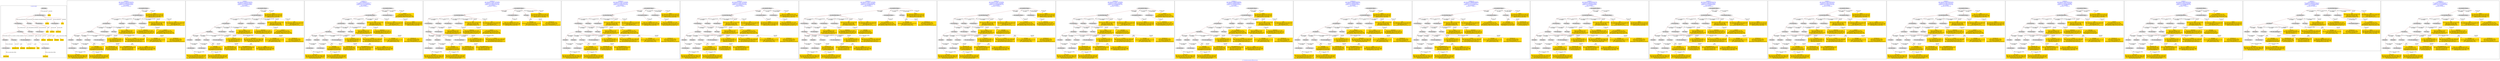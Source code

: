 digraph n0 {
fontcolor="blue"
remincross="true"
label="s17-s-houston-museum-of-fine-arts.json"
subgraph cluster_0 {
label="1-correct model"
n2[style="filled",color="white",fillcolor="lightgray",label="E12_Production1"];
n3[style="filled",color="white",fillcolor="lightgray",label="E21_Person1"];
n4[style="filled",color="white",fillcolor="lightgray",label="E55_Type1"];
n5[style="filled",color="white",fillcolor="lightgray",label="E52_Time-Span1"];
n6[style="filled",color="white",fillcolor="lightgray",label="E69_Death1"];
n7[style="filled",color="white",fillcolor="lightgray",label="E74_Group1"];
n8[style="filled",color="white",fillcolor="lightgray",label="E82_Actor_Appellation1"];
n9[style="filled",color="white",fillcolor="lightgray",label="E67_Birth1"];
n10[shape="plaintext",style="filled",fillcolor="gold",label="artist_uri"];
n11[style="filled",color="white",fillcolor="lightgray",label="E22_Man-Made_Object1"];
n12[style="filled",color="white",fillcolor="lightgray",label="E35_Title1"];
n13[style="filled",color="white",fillcolor="lightgray",label="E8_Acquisition1"];
n14[shape="plaintext",style="filled",fillcolor="gold",label="artdesc"];
n15[style="filled",color="white",fillcolor="lightgray",label="E54_Dimension1"];
n16[shape="plaintext",style="filled",fillcolor="gold",label="link"];
n17[shape="plaintext",style="filled",fillcolor="gold",label="title"];
n18[style="filled",color="white",fillcolor="lightgray",label="E38_Image1"];
n19[shape="plaintext",style="filled",fillcolor="gold",label="photo"];
n20[shape="plaintext",style="filled",fillcolor="gold",label="artyear"];
n21[style="filled",color="white",fillcolor="lightgray",label="E52_Time-Span2"];
n22[shape="plaintext",style="filled",fillcolor="gold",label="artist_birth"];
n23[style="filled",color="white",fillcolor="lightgray",label="E52_Time-Span3"];
n24[shape="plaintext",style="filled",fillcolor="gold",label="artist_death"];
n25[shape="plaintext",style="filled",fillcolor="gold",label="dimensions"];
n26[shape="plaintext",style="filled",fillcolor="gold",label="technique_uri"];
n27[shape="plaintext",style="filled",fillcolor="gold",label="technique"];
n28[shape="plaintext",style="filled",fillcolor="gold",label="nationality_URI"];
n29[shape="plaintext",style="filled",fillcolor="gold",label="nationality"];
n30[shape="plaintext",style="filled",fillcolor="gold",label="artist_appellation_uri"];
n31[shape="plaintext",style="filled",fillcolor="gold",label="artist"];
n32[shape="plaintext",style="filled",fillcolor="gold",label="credittext"];
}
subgraph cluster_1 {
label="candidate 0\nlink coherence:0.9333333333333333\nnode coherence:0.9642857142857143\nconfidence:0.45580550042749385\nmapping score:0.5150304049044027\ncost:29.99936\n-precision:0.87-recall:0.87"
n34[style="filled",color="white",fillcolor="lightgray",label="E12_Production1"];
n35[style="filled",color="white",fillcolor="lightgray",label="E21_Person1"];
n36[style="filled",color="white",fillcolor="lightgray",label="E52_Time-Span2"];
n37[style="filled",color="white",fillcolor="lightgray",label="E55_Type1"];
n38[style="filled",color="white",fillcolor="lightgray",label="E67_Birth1"];
n39[style="filled",color="white",fillcolor="lightgray",label="E69_Death1"];
n40[style="filled",color="white",fillcolor="lightgray",label="E74_Group1"];
n41[style="filled",color="white",fillcolor="lightgray",label="E82_Actor_Appellation1"];
n42[style="filled",color="white",fillcolor="lightgray",label="E22_Man-Made_Object1"];
n43[style="filled",color="white",fillcolor="lightgray",label="E38_Image1"];
n44[style="filled",color="white",fillcolor="lightgray",label="E54_Dimension1"];
n45[style="filled",color="white",fillcolor="lightgray",label="E8_Acquisition1"];
n46[style="filled",color="white",fillcolor="lightgray",label="E33_Linguistic_Object2"];
n47[style="filled",color="white",fillcolor="lightgray",label="E52_Time-Span1"];
n48[style="filled",color="white",fillcolor="lightgray",label="E52_Time-Span3"];
n49[shape="plaintext",style="filled",fillcolor="gold",label="artyear\n[E52_Time-Span,P82_at_some_time_within,0.53]\n[E52_Time-Span,P82b_end_of_the_end,0.226]\n[E12_Production,P3_has_note,0.127]\n[E52_Time-Span,P82a_begin_of_the_begin,0.117]"];
n50[shape="plaintext",style="filled",fillcolor="gold",label="photo\n[E38_Image,classLink,0.491]\n[E39_Actor,classLink,0.207]\n[E22_Man-Made_Object,classLink,0.155]\n[E78_Collection,classLink,0.147]"];
n51[shape="plaintext",style="filled",fillcolor="gold",label="artist_death\n[E52_Time-Span,P82_at_some_time_within,0.431]\n[E52_Time-Span,P82b_end_of_the_end,0.386]\n[E52_Time-Span,P82a_begin_of_the_begin,0.121]\n[E52_Time-Span,label,0.062]"];
n52[shape="plaintext",style="filled",fillcolor="gold",label="artist_appellation_uri\n[E82_Actor_Appellation,classLink,0.835]\n[E21_Person,classLink,0.08]\n[E39_Actor,classLink,0.047]\n[E38_Image,classLink,0.037]"];
n53[shape="plaintext",style="filled",fillcolor="gold",label="artist_uri\n[E21_Person,classLink,0.394]\n[E82_Actor_Appellation,classLink,0.289]\n[E39_Actor,classLink,0.177]\n[E38_Image,classLink,0.14]"];
n54[shape="plaintext",style="filled",fillcolor="gold",label="dimensions\n[E54_Dimension,P3_has_note,0.584]\n[E73_Information_Object,P3_has_note,0.151]\n[E22_Man-Made_Object,P3_has_note,0.151]\n[E34_Inscription,P3_has_note,0.114]"];
n55[shape="plaintext",style="filled",fillcolor="gold",label="technique\n[E55_Type,label,0.408]\n[E29_Design_or_Procedure,P3_has_note,0.376]\n[E57_Material,label,0.133]\n[E57_Material,classLink,0.082]"];
n56[shape="plaintext",style="filled",fillcolor="gold",label="credittext\n[E30_Right,P3_has_note,0.38]\n[E8_Acquisition,P3_has_note,0.364]\n[E33_Linguistic_Object,P3_has_note,0.139]\n[E73_Information_Object,P3_has_note,0.118]"];
n57[shape="plaintext",style="filled",fillcolor="gold",label="technique_uri\n[E55_Type,classLink,0.433]\n[E57_Material,classLink,0.356]\n[E74_Group,classLink,0.21]\n[E29_Design_or_Procedure,P3_has_note,0.0]"];
n58[shape="plaintext",style="filled",fillcolor="gold",label="artist_birth\n[E52_Time-Span,P82a_begin_of_the_begin,0.353]\n[E52_Time-Span,P82_at_some_time_within,0.35]\n[E52_Time-Span,P82b_end_of_the_end,0.221]\n[E52_Time-Span,label,0.076]"];
n59[shape="plaintext",style="filled",fillcolor="gold",label="artdesc\n[E73_Information_Object,P3_has_note,0.34]\n[E22_Man-Made_Object,P3_has_note,0.321]\n[E33_Linguistic_Object,P3_has_note,0.246]\n[E39_Actor,P3_has_note,0.094]"];
n60[shape="plaintext",style="filled",fillcolor="gold",label="artist\n[E82_Actor_Appellation,label,0.423]\n[E73_Information_Object,P3_has_note,0.198]\n[E33_Linguistic_Object,P3_has_note,0.194]\n[E30_Right,P3_has_note,0.185]"];
n61[shape="plaintext",style="filled",fillcolor="gold",label="link\n[E22_Man-Made_Object,classLink,0.333]\n[E39_Actor,classLink,0.268]\n[E38_Image,classLink,0.209]\n[E78_Collection,classLink,0.19]"];
n62[shape="plaintext",style="filled",fillcolor="gold",label="nationality\n[E74_Group,label,0.513]\n[E74_Group,classLink,0.293]\n[E8_Acquisition,P3_has_note,0.107]\n[E30_Right,P3_has_note,0.088]"];
n63[shape="plaintext",style="filled",fillcolor="gold",label="nationality_URI\n[E74_Group,classLink,0.643]\n[E55_Type,classLink,0.202]\n[E57_Material,classLink,0.105]\n[E74_Group,label,0.05]"];
n64[shape="plaintext",style="filled",fillcolor="gold",label="title\n[E73_Information_Object,P3_has_note,0.325]\n[E22_Man-Made_Object,P3_has_note,0.315]\n[E35_Title,label,0.233]\n[E33_Linguistic_Object,P3_has_note,0.126]"];
}
subgraph cluster_2 {
label="candidate 1\nlink coherence:0.9333333333333333\nnode coherence:0.9642857142857143\nconfidence:0.45580550042749385\nmapping score:0.5150304049044027\ncost:29.99937\n-precision:0.8-recall:0.8"
n66[style="filled",color="white",fillcolor="lightgray",label="E12_Production1"];
n67[style="filled",color="white",fillcolor="lightgray",label="E21_Person1"];
n68[style="filled",color="white",fillcolor="lightgray",label="E52_Time-Span2"];
n69[style="filled",color="white",fillcolor="lightgray",label="E55_Type1"];
n70[style="filled",color="white",fillcolor="lightgray",label="E67_Birth1"];
n71[style="filled",color="white",fillcolor="lightgray",label="E69_Death1"];
n72[style="filled",color="white",fillcolor="lightgray",label="E74_Group1"];
n73[style="filled",color="white",fillcolor="lightgray",label="E82_Actor_Appellation1"];
n74[style="filled",color="white",fillcolor="lightgray",label="E22_Man-Made_Object1"];
n75[style="filled",color="white",fillcolor="lightgray",label="E38_Image1"];
n76[style="filled",color="white",fillcolor="lightgray",label="E54_Dimension1"];
n77[style="filled",color="white",fillcolor="lightgray",label="E8_Acquisition1"];
n78[style="filled",color="white",fillcolor="lightgray",label="E33_Linguistic_Object1"];
n79[style="filled",color="white",fillcolor="lightgray",label="E52_Time-Span1"];
n80[style="filled",color="white",fillcolor="lightgray",label="E52_Time-Span3"];
n81[shape="plaintext",style="filled",fillcolor="gold",label="artist_birth\n[E52_Time-Span,P82a_begin_of_the_begin,0.353]\n[E52_Time-Span,P82_at_some_time_within,0.35]\n[E52_Time-Span,P82b_end_of_the_end,0.221]\n[E52_Time-Span,label,0.076]"];
n82[shape="plaintext",style="filled",fillcolor="gold",label="photo\n[E38_Image,classLink,0.491]\n[E39_Actor,classLink,0.207]\n[E22_Man-Made_Object,classLink,0.155]\n[E78_Collection,classLink,0.147]"];
n83[shape="plaintext",style="filled",fillcolor="gold",label="artist_death\n[E52_Time-Span,P82_at_some_time_within,0.431]\n[E52_Time-Span,P82b_end_of_the_end,0.386]\n[E52_Time-Span,P82a_begin_of_the_begin,0.121]\n[E52_Time-Span,label,0.062]"];
n84[shape="plaintext",style="filled",fillcolor="gold",label="artist_appellation_uri\n[E82_Actor_Appellation,classLink,0.835]\n[E21_Person,classLink,0.08]\n[E39_Actor,classLink,0.047]\n[E38_Image,classLink,0.037]"];
n85[shape="plaintext",style="filled",fillcolor="gold",label="artist_uri\n[E21_Person,classLink,0.394]\n[E82_Actor_Appellation,classLink,0.289]\n[E39_Actor,classLink,0.177]\n[E38_Image,classLink,0.14]"];
n86[shape="plaintext",style="filled",fillcolor="gold",label="dimensions\n[E54_Dimension,P3_has_note,0.584]\n[E73_Information_Object,P3_has_note,0.151]\n[E22_Man-Made_Object,P3_has_note,0.151]\n[E34_Inscription,P3_has_note,0.114]"];
n87[shape="plaintext",style="filled",fillcolor="gold",label="technique\n[E55_Type,label,0.408]\n[E29_Design_or_Procedure,P3_has_note,0.376]\n[E57_Material,label,0.133]\n[E57_Material,classLink,0.082]"];
n88[shape="plaintext",style="filled",fillcolor="gold",label="credittext\n[E30_Right,P3_has_note,0.38]\n[E8_Acquisition,P3_has_note,0.364]\n[E33_Linguistic_Object,P3_has_note,0.139]\n[E73_Information_Object,P3_has_note,0.118]"];
n89[shape="plaintext",style="filled",fillcolor="gold",label="technique_uri\n[E55_Type,classLink,0.433]\n[E57_Material,classLink,0.356]\n[E74_Group,classLink,0.21]\n[E29_Design_or_Procedure,P3_has_note,0.0]"];
n90[shape="plaintext",style="filled",fillcolor="gold",label="artyear\n[E52_Time-Span,P82_at_some_time_within,0.53]\n[E52_Time-Span,P82b_end_of_the_end,0.226]\n[E12_Production,P3_has_note,0.127]\n[E52_Time-Span,P82a_begin_of_the_begin,0.117]"];
n91[shape="plaintext",style="filled",fillcolor="gold",label="artdesc\n[E73_Information_Object,P3_has_note,0.34]\n[E22_Man-Made_Object,P3_has_note,0.321]\n[E33_Linguistic_Object,P3_has_note,0.246]\n[E39_Actor,P3_has_note,0.094]"];
n92[shape="plaintext",style="filled",fillcolor="gold",label="artist\n[E82_Actor_Appellation,label,0.423]\n[E73_Information_Object,P3_has_note,0.198]\n[E33_Linguistic_Object,P3_has_note,0.194]\n[E30_Right,P3_has_note,0.185]"];
n93[shape="plaintext",style="filled",fillcolor="gold",label="link\n[E22_Man-Made_Object,classLink,0.333]\n[E39_Actor,classLink,0.268]\n[E38_Image,classLink,0.209]\n[E78_Collection,classLink,0.19]"];
n94[shape="plaintext",style="filled",fillcolor="gold",label="nationality\n[E74_Group,label,0.513]\n[E74_Group,classLink,0.293]\n[E8_Acquisition,P3_has_note,0.107]\n[E30_Right,P3_has_note,0.088]"];
n95[shape="plaintext",style="filled",fillcolor="gold",label="nationality_URI\n[E74_Group,classLink,0.643]\n[E55_Type,classLink,0.202]\n[E57_Material,classLink,0.105]\n[E74_Group,label,0.05]"];
n96[shape="plaintext",style="filled",fillcolor="gold",label="title\n[E73_Information_Object,P3_has_note,0.325]\n[E22_Man-Made_Object,P3_has_note,0.315]\n[E35_Title,label,0.233]\n[E33_Linguistic_Object,P3_has_note,0.126]"];
}
subgraph cluster_3 {
label="candidate 10\nlink coherence:0.9\nnode coherence:0.9642857142857143\nconfidence:0.441757339391575\nmapping score:0.5103476845590964\ncost:128.99941\n-precision:0.8-recall:0.8"
n98[style="filled",color="white",fillcolor="lightgray",label="E12_Production1"];
n99[style="filled",color="white",fillcolor="lightgray",label="E21_Person1"];
n100[style="filled",color="white",fillcolor="lightgray",label="E52_Time-Span2"];
n101[style="filled",color="white",fillcolor="lightgray",label="E55_Type1"];
n102[style="filled",color="white",fillcolor="lightgray",label="E67_Birth1"];
n103[style="filled",color="white",fillcolor="lightgray",label="E69_Death1"];
n104[style="filled",color="white",fillcolor="lightgray",label="E74_Group1"];
n105[style="filled",color="white",fillcolor="lightgray",label="E82_Actor_Appellation1"];
n106[style="filled",color="white",fillcolor="lightgray",label="E22_Man-Made_Object1"];
n107[style="filled",color="white",fillcolor="lightgray",label="E38_Image1"];
n108[style="filled",color="white",fillcolor="lightgray",label="E54_Dimension1"];
n109[style="filled",color="white",fillcolor="lightgray",label="E33_Linguistic_Object1"];
n110[style="filled",color="white",fillcolor="lightgray",label="E52_Time-Span1"];
n111[style="filled",color="white",fillcolor="lightgray",label="E52_Time-Span3"];
n112[style="filled",color="white",fillcolor="lightgray",label="E33_Linguistic_Object2"];
n113[shape="plaintext",style="filled",fillcolor="gold",label="artyear\n[E52_Time-Span,P82_at_some_time_within,0.53]\n[E52_Time-Span,P82b_end_of_the_end,0.226]\n[E12_Production,P3_has_note,0.127]\n[E52_Time-Span,P82a_begin_of_the_begin,0.117]"];
n114[shape="plaintext",style="filled",fillcolor="gold",label="photo\n[E38_Image,classLink,0.491]\n[E39_Actor,classLink,0.207]\n[E22_Man-Made_Object,classLink,0.155]\n[E78_Collection,classLink,0.147]"];
n115[shape="plaintext",style="filled",fillcolor="gold",label="artist_death\n[E52_Time-Span,P82_at_some_time_within,0.431]\n[E52_Time-Span,P82b_end_of_the_end,0.386]\n[E52_Time-Span,P82a_begin_of_the_begin,0.121]\n[E52_Time-Span,label,0.062]"];
n116[shape="plaintext",style="filled",fillcolor="gold",label="artist_appellation_uri\n[E82_Actor_Appellation,classLink,0.835]\n[E21_Person,classLink,0.08]\n[E39_Actor,classLink,0.047]\n[E38_Image,classLink,0.037]"];
n117[shape="plaintext",style="filled",fillcolor="gold",label="artist_uri\n[E21_Person,classLink,0.394]\n[E82_Actor_Appellation,classLink,0.289]\n[E39_Actor,classLink,0.177]\n[E38_Image,classLink,0.14]"];
n118[shape="plaintext",style="filled",fillcolor="gold",label="dimensions\n[E54_Dimension,P3_has_note,0.584]\n[E73_Information_Object,P3_has_note,0.151]\n[E22_Man-Made_Object,P3_has_note,0.151]\n[E34_Inscription,P3_has_note,0.114]"];
n119[shape="plaintext",style="filled",fillcolor="gold",label="technique\n[E55_Type,label,0.408]\n[E29_Design_or_Procedure,P3_has_note,0.376]\n[E57_Material,label,0.133]\n[E57_Material,classLink,0.082]"];
n120[shape="plaintext",style="filled",fillcolor="gold",label="technique_uri\n[E55_Type,classLink,0.433]\n[E57_Material,classLink,0.356]\n[E74_Group,classLink,0.21]\n[E29_Design_or_Procedure,P3_has_note,0.0]"];
n121[shape="plaintext",style="filled",fillcolor="gold",label="artist_birth\n[E52_Time-Span,P82a_begin_of_the_begin,0.353]\n[E52_Time-Span,P82_at_some_time_within,0.35]\n[E52_Time-Span,P82b_end_of_the_end,0.221]\n[E52_Time-Span,label,0.076]"];
n122[shape="plaintext",style="filled",fillcolor="gold",label="artdesc\n[E73_Information_Object,P3_has_note,0.34]\n[E22_Man-Made_Object,P3_has_note,0.321]\n[E33_Linguistic_Object,P3_has_note,0.246]\n[E39_Actor,P3_has_note,0.094]"];
n123[shape="plaintext",style="filled",fillcolor="gold",label="credittext\n[E30_Right,P3_has_note,0.38]\n[E8_Acquisition,P3_has_note,0.364]\n[E33_Linguistic_Object,P3_has_note,0.139]\n[E73_Information_Object,P3_has_note,0.118]"];
n124[shape="plaintext",style="filled",fillcolor="gold",label="artist\n[E82_Actor_Appellation,label,0.423]\n[E73_Information_Object,P3_has_note,0.198]\n[E33_Linguistic_Object,P3_has_note,0.194]\n[E30_Right,P3_has_note,0.185]"];
n125[shape="plaintext",style="filled",fillcolor="gold",label="link\n[E22_Man-Made_Object,classLink,0.333]\n[E39_Actor,classLink,0.268]\n[E38_Image,classLink,0.209]\n[E78_Collection,classLink,0.19]"];
n126[shape="plaintext",style="filled",fillcolor="gold",label="nationality\n[E74_Group,label,0.513]\n[E74_Group,classLink,0.293]\n[E8_Acquisition,P3_has_note,0.107]\n[E30_Right,P3_has_note,0.088]"];
n127[shape="plaintext",style="filled",fillcolor="gold",label="nationality_URI\n[E74_Group,classLink,0.643]\n[E55_Type,classLink,0.202]\n[E57_Material,classLink,0.105]\n[E74_Group,label,0.05]"];
n128[shape="plaintext",style="filled",fillcolor="gold",label="title\n[E73_Information_Object,P3_has_note,0.325]\n[E22_Man-Made_Object,P3_has_note,0.315]\n[E35_Title,label,0.233]\n[E33_Linguistic_Object,P3_has_note,0.126]"];
}
subgraph cluster_4 {
label="candidate 11\nlink coherence:0.8709677419354839\nnode coherence:0.9655172413793104\nconfidence:0.44149815592042785\nmapping score:0.5002551324332462\ncost:229.009412\n-precision:0.77-recall:0.8"
n130[style="filled",color="white",fillcolor="lightgray",label="E12_Production1"];
n131[style="filled",color="white",fillcolor="lightgray",label="E21_Person1"];
n132[style="filled",color="white",fillcolor="lightgray",label="E52_Time-Span2"];
n133[style="filled",color="white",fillcolor="lightgray",label="E67_Birth1"];
n134[style="filled",color="white",fillcolor="lightgray",label="E69_Death1"];
n135[style="filled",color="white",fillcolor="lightgray",label="E74_Group1"];
n136[style="filled",color="white",fillcolor="lightgray",label="E82_Actor_Appellation1"];
n137[style="filled",color="white",fillcolor="lightgray",label="E22_Man-Made_Object1"];
n138[style="filled",color="white",fillcolor="lightgray",label="E38_Image1"];
n139[style="filled",color="white",fillcolor="lightgray",label="E54_Dimension1"];
n140[style="filled",color="white",fillcolor="lightgray",label="E8_Acquisition1"];
n141[style="filled",color="white",fillcolor="lightgray",label="E33_Linguistic_Object2"];
n142[style="filled",color="white",fillcolor="lightgray",label="E52_Time-Span1"];
n143[style="filled",color="white",fillcolor="lightgray",label="E52_Time-Span3"];
n144[style="filled",color="white",fillcolor="lightgray",label="E33_Linguistic_Object1"];
n145[style="filled",color="white",fillcolor="lightgray",label="E55_Type1"];
n146[shape="plaintext",style="filled",fillcolor="gold",label="artyear\n[E52_Time-Span,P82_at_some_time_within,0.53]\n[E52_Time-Span,P82b_end_of_the_end,0.226]\n[E12_Production,P3_has_note,0.127]\n[E52_Time-Span,P82a_begin_of_the_begin,0.117]"];
n147[shape="plaintext",style="filled",fillcolor="gold",label="photo\n[E38_Image,classLink,0.491]\n[E39_Actor,classLink,0.207]\n[E22_Man-Made_Object,classLink,0.155]\n[E78_Collection,classLink,0.147]"];
n148[shape="plaintext",style="filled",fillcolor="gold",label="artist_death\n[E52_Time-Span,P82_at_some_time_within,0.431]\n[E52_Time-Span,P82b_end_of_the_end,0.386]\n[E52_Time-Span,P82a_begin_of_the_begin,0.121]\n[E52_Time-Span,label,0.062]"];
n149[shape="plaintext",style="filled",fillcolor="gold",label="artist_appellation_uri\n[E82_Actor_Appellation,classLink,0.835]\n[E21_Person,classLink,0.08]\n[E39_Actor,classLink,0.047]\n[E38_Image,classLink,0.037]"];
n150[shape="plaintext",style="filled",fillcolor="gold",label="artist_uri\n[E21_Person,classLink,0.394]\n[E82_Actor_Appellation,classLink,0.289]\n[E39_Actor,classLink,0.177]\n[E38_Image,classLink,0.14]"];
n151[shape="plaintext",style="filled",fillcolor="gold",label="dimensions\n[E54_Dimension,P3_has_note,0.584]\n[E73_Information_Object,P3_has_note,0.151]\n[E22_Man-Made_Object,P3_has_note,0.151]\n[E34_Inscription,P3_has_note,0.114]"];
n152[shape="plaintext",style="filled",fillcolor="gold",label="technique\n[E55_Type,label,0.408]\n[E29_Design_or_Procedure,P3_has_note,0.376]\n[E57_Material,label,0.133]\n[E57_Material,classLink,0.082]"];
n153[shape="plaintext",style="filled",fillcolor="gold",label="credittext\n[E30_Right,P3_has_note,0.38]\n[E8_Acquisition,P3_has_note,0.364]\n[E33_Linguistic_Object,P3_has_note,0.139]\n[E73_Information_Object,P3_has_note,0.118]"];
n154[shape="plaintext",style="filled",fillcolor="gold",label="technique_uri\n[E55_Type,classLink,0.433]\n[E57_Material,classLink,0.356]\n[E74_Group,classLink,0.21]\n[E29_Design_or_Procedure,P3_has_note,0.0]"];
n155[shape="plaintext",style="filled",fillcolor="gold",label="artist_birth\n[E52_Time-Span,P82a_begin_of_the_begin,0.353]\n[E52_Time-Span,P82_at_some_time_within,0.35]\n[E52_Time-Span,P82b_end_of_the_end,0.221]\n[E52_Time-Span,label,0.076]"];
n156[shape="plaintext",style="filled",fillcolor="gold",label="artdesc\n[E73_Information_Object,P3_has_note,0.34]\n[E22_Man-Made_Object,P3_has_note,0.321]\n[E33_Linguistic_Object,P3_has_note,0.246]\n[E39_Actor,P3_has_note,0.094]"];
n157[shape="plaintext",style="filled",fillcolor="gold",label="artist\n[E82_Actor_Appellation,label,0.423]\n[E73_Information_Object,P3_has_note,0.198]\n[E33_Linguistic_Object,P3_has_note,0.194]\n[E30_Right,P3_has_note,0.185]"];
n158[shape="plaintext",style="filled",fillcolor="gold",label="link\n[E22_Man-Made_Object,classLink,0.333]\n[E39_Actor,classLink,0.268]\n[E38_Image,classLink,0.209]\n[E78_Collection,classLink,0.19]"];
n159[shape="plaintext",style="filled",fillcolor="gold",label="nationality\n[E74_Group,label,0.513]\n[E74_Group,classLink,0.293]\n[E8_Acquisition,P3_has_note,0.107]\n[E30_Right,P3_has_note,0.088]"];
n160[shape="plaintext",style="filled",fillcolor="gold",label="nationality_URI\n[E74_Group,classLink,0.643]\n[E55_Type,classLink,0.202]\n[E57_Material,classLink,0.105]\n[E74_Group,label,0.05]"];
n161[shape="plaintext",style="filled",fillcolor="gold",label="title\n[E73_Information_Object,P3_has_note,0.325]\n[E22_Man-Made_Object,P3_has_note,0.315]\n[E35_Title,label,0.233]\n[E33_Linguistic_Object,P3_has_note,0.126]"];
}
subgraph cluster_5 {
label="candidate 12\nlink coherence:0.8709677419354839\nnode coherence:0.9655172413793104\nconfidence:0.44149815592042785\nmapping score:0.5002551324332462\ncost:229.009422\n-precision:0.77-recall:0.8"
n163[style="filled",color="white",fillcolor="lightgray",label="E12_Production1"];
n164[style="filled",color="white",fillcolor="lightgray",label="E21_Person1"];
n165[style="filled",color="white",fillcolor="lightgray",label="E52_Time-Span2"];
n166[style="filled",color="white",fillcolor="lightgray",label="E55_Type1"];
n167[style="filled",color="white",fillcolor="lightgray",label="E67_Birth1"];
n168[style="filled",color="white",fillcolor="lightgray",label="E69_Death1"];
n169[style="filled",color="white",fillcolor="lightgray",label="E74_Group1"];
n170[style="filled",color="white",fillcolor="lightgray",label="E82_Actor_Appellation1"];
n171[style="filled",color="white",fillcolor="lightgray",label="E22_Man-Made_Object1"];
n172[style="filled",color="white",fillcolor="lightgray",label="E38_Image1"];
n173[style="filled",color="white",fillcolor="lightgray",label="E8_Acquisition1"];
n174[style="filled",color="white",fillcolor="lightgray",label="E33_Linguistic_Object2"];
n175[style="filled",color="white",fillcolor="lightgray",label="E52_Time-Span1"];
n176[style="filled",color="white",fillcolor="lightgray",label="E52_Time-Span3"];
n177[style="filled",color="white",fillcolor="lightgray",label="E33_Linguistic_Object1"];
n178[style="filled",color="white",fillcolor="lightgray",label="E54_Dimension1"];
n179[shape="plaintext",style="filled",fillcolor="gold",label="artyear\n[E52_Time-Span,P82_at_some_time_within,0.53]\n[E52_Time-Span,P82b_end_of_the_end,0.226]\n[E12_Production,P3_has_note,0.127]\n[E52_Time-Span,P82a_begin_of_the_begin,0.117]"];
n180[shape="plaintext",style="filled",fillcolor="gold",label="photo\n[E38_Image,classLink,0.491]\n[E39_Actor,classLink,0.207]\n[E22_Man-Made_Object,classLink,0.155]\n[E78_Collection,classLink,0.147]"];
n181[shape="plaintext",style="filled",fillcolor="gold",label="artist_death\n[E52_Time-Span,P82_at_some_time_within,0.431]\n[E52_Time-Span,P82b_end_of_the_end,0.386]\n[E52_Time-Span,P82a_begin_of_the_begin,0.121]\n[E52_Time-Span,label,0.062]"];
n182[shape="plaintext",style="filled",fillcolor="gold",label="artist_appellation_uri\n[E82_Actor_Appellation,classLink,0.835]\n[E21_Person,classLink,0.08]\n[E39_Actor,classLink,0.047]\n[E38_Image,classLink,0.037]"];
n183[shape="plaintext",style="filled",fillcolor="gold",label="artist_uri\n[E21_Person,classLink,0.394]\n[E82_Actor_Appellation,classLink,0.289]\n[E39_Actor,classLink,0.177]\n[E38_Image,classLink,0.14]"];
n184[shape="plaintext",style="filled",fillcolor="gold",label="dimensions\n[E54_Dimension,P3_has_note,0.584]\n[E73_Information_Object,P3_has_note,0.151]\n[E22_Man-Made_Object,P3_has_note,0.151]\n[E34_Inscription,P3_has_note,0.114]"];
n185[shape="plaintext",style="filled",fillcolor="gold",label="technique\n[E55_Type,label,0.408]\n[E29_Design_or_Procedure,P3_has_note,0.376]\n[E57_Material,label,0.133]\n[E57_Material,classLink,0.082]"];
n186[shape="plaintext",style="filled",fillcolor="gold",label="credittext\n[E30_Right,P3_has_note,0.38]\n[E8_Acquisition,P3_has_note,0.364]\n[E33_Linguistic_Object,P3_has_note,0.139]\n[E73_Information_Object,P3_has_note,0.118]"];
n187[shape="plaintext",style="filled",fillcolor="gold",label="technique_uri\n[E55_Type,classLink,0.433]\n[E57_Material,classLink,0.356]\n[E74_Group,classLink,0.21]\n[E29_Design_or_Procedure,P3_has_note,0.0]"];
n188[shape="plaintext",style="filled",fillcolor="gold",label="artist_birth\n[E52_Time-Span,P82a_begin_of_the_begin,0.353]\n[E52_Time-Span,P82_at_some_time_within,0.35]\n[E52_Time-Span,P82b_end_of_the_end,0.221]\n[E52_Time-Span,label,0.076]"];
n189[shape="plaintext",style="filled",fillcolor="gold",label="artdesc\n[E73_Information_Object,P3_has_note,0.34]\n[E22_Man-Made_Object,P3_has_note,0.321]\n[E33_Linguistic_Object,P3_has_note,0.246]\n[E39_Actor,P3_has_note,0.094]"];
n190[shape="plaintext",style="filled",fillcolor="gold",label="artist\n[E82_Actor_Appellation,label,0.423]\n[E73_Information_Object,P3_has_note,0.198]\n[E33_Linguistic_Object,P3_has_note,0.194]\n[E30_Right,P3_has_note,0.185]"];
n191[shape="plaintext",style="filled",fillcolor="gold",label="link\n[E22_Man-Made_Object,classLink,0.333]\n[E39_Actor,classLink,0.268]\n[E38_Image,classLink,0.209]\n[E78_Collection,classLink,0.19]"];
n192[shape="plaintext",style="filled",fillcolor="gold",label="nationality\n[E74_Group,label,0.513]\n[E74_Group,classLink,0.293]\n[E8_Acquisition,P3_has_note,0.107]\n[E30_Right,P3_has_note,0.088]"];
n193[shape="plaintext",style="filled",fillcolor="gold",label="nationality_URI\n[E74_Group,classLink,0.643]\n[E55_Type,classLink,0.202]\n[E57_Material,classLink,0.105]\n[E74_Group,label,0.05]"];
n194[shape="plaintext",style="filled",fillcolor="gold",label="title\n[E73_Information_Object,P3_has_note,0.325]\n[E22_Man-Made_Object,P3_has_note,0.315]\n[E35_Title,label,0.233]\n[E33_Linguistic_Object,P3_has_note,0.126]"];
}
subgraph cluster_6 {
label="candidate 13\nlink coherence:0.8709677419354839\nnode coherence:0.9655172413793104\nconfidence:0.44149815592042785\nmapping score:0.5002551324332462\ncost:229.009432\n-precision:0.77-recall:0.8"
n196[style="filled",color="white",fillcolor="lightgray",label="E12_Production1"];
n197[style="filled",color="white",fillcolor="lightgray",label="E21_Person1"];
n198[style="filled",color="white",fillcolor="lightgray",label="E52_Time-Span2"];
n199[style="filled",color="white",fillcolor="lightgray",label="E55_Type1"];
n200[style="filled",color="white",fillcolor="lightgray",label="E67_Birth1"];
n201[style="filled",color="white",fillcolor="lightgray",label="E69_Death1"];
n202[style="filled",color="white",fillcolor="lightgray",label="E74_Group1"];
n203[style="filled",color="white",fillcolor="lightgray",label="E82_Actor_Appellation1"];
n204[style="filled",color="white",fillcolor="lightgray",label="E22_Man-Made_Object1"];
n205[style="filled",color="white",fillcolor="lightgray",label="E38_Image1"];
n206[style="filled",color="white",fillcolor="lightgray",label="E8_Acquisition1"];
n207[style="filled",color="white",fillcolor="lightgray",label="E33_Linguistic_Object1"];
n208[style="filled",color="white",fillcolor="lightgray",label="E52_Time-Span1"];
n209[style="filled",color="white",fillcolor="lightgray",label="E52_Time-Span3"];
n210[style="filled",color="white",fillcolor="lightgray",label="E33_Linguistic_Object2"];
n211[style="filled",color="white",fillcolor="lightgray",label="E54_Dimension1"];
n212[shape="plaintext",style="filled",fillcolor="gold",label="artyear\n[E52_Time-Span,P82_at_some_time_within,0.53]\n[E52_Time-Span,P82b_end_of_the_end,0.226]\n[E12_Production,P3_has_note,0.127]\n[E52_Time-Span,P82a_begin_of_the_begin,0.117]"];
n213[shape="plaintext",style="filled",fillcolor="gold",label="photo\n[E38_Image,classLink,0.491]\n[E39_Actor,classLink,0.207]\n[E22_Man-Made_Object,classLink,0.155]\n[E78_Collection,classLink,0.147]"];
n214[shape="plaintext",style="filled",fillcolor="gold",label="artist_death\n[E52_Time-Span,P82_at_some_time_within,0.431]\n[E52_Time-Span,P82b_end_of_the_end,0.386]\n[E52_Time-Span,P82a_begin_of_the_begin,0.121]\n[E52_Time-Span,label,0.062]"];
n215[shape="plaintext",style="filled",fillcolor="gold",label="artist_appellation_uri\n[E82_Actor_Appellation,classLink,0.835]\n[E21_Person,classLink,0.08]\n[E39_Actor,classLink,0.047]\n[E38_Image,classLink,0.037]"];
n216[shape="plaintext",style="filled",fillcolor="gold",label="artist_uri\n[E21_Person,classLink,0.394]\n[E82_Actor_Appellation,classLink,0.289]\n[E39_Actor,classLink,0.177]\n[E38_Image,classLink,0.14]"];
n217[shape="plaintext",style="filled",fillcolor="gold",label="dimensions\n[E54_Dimension,P3_has_note,0.584]\n[E73_Information_Object,P3_has_note,0.151]\n[E22_Man-Made_Object,P3_has_note,0.151]\n[E34_Inscription,P3_has_note,0.114]"];
n218[shape="plaintext",style="filled",fillcolor="gold",label="technique\n[E55_Type,label,0.408]\n[E29_Design_or_Procedure,P3_has_note,0.376]\n[E57_Material,label,0.133]\n[E57_Material,classLink,0.082]"];
n219[shape="plaintext",style="filled",fillcolor="gold",label="credittext\n[E30_Right,P3_has_note,0.38]\n[E8_Acquisition,P3_has_note,0.364]\n[E33_Linguistic_Object,P3_has_note,0.139]\n[E73_Information_Object,P3_has_note,0.118]"];
n220[shape="plaintext",style="filled",fillcolor="gold",label="technique_uri\n[E55_Type,classLink,0.433]\n[E57_Material,classLink,0.356]\n[E74_Group,classLink,0.21]\n[E29_Design_or_Procedure,P3_has_note,0.0]"];
n221[shape="plaintext",style="filled",fillcolor="gold",label="artist_birth\n[E52_Time-Span,P82a_begin_of_the_begin,0.353]\n[E52_Time-Span,P82_at_some_time_within,0.35]\n[E52_Time-Span,P82b_end_of_the_end,0.221]\n[E52_Time-Span,label,0.076]"];
n222[shape="plaintext",style="filled",fillcolor="gold",label="artdesc\n[E73_Information_Object,P3_has_note,0.34]\n[E22_Man-Made_Object,P3_has_note,0.321]\n[E33_Linguistic_Object,P3_has_note,0.246]\n[E39_Actor,P3_has_note,0.094]"];
n223[shape="plaintext",style="filled",fillcolor="gold",label="artist\n[E82_Actor_Appellation,label,0.423]\n[E73_Information_Object,P3_has_note,0.198]\n[E33_Linguistic_Object,P3_has_note,0.194]\n[E30_Right,P3_has_note,0.185]"];
n224[shape="plaintext",style="filled",fillcolor="gold",label="link\n[E22_Man-Made_Object,classLink,0.333]\n[E39_Actor,classLink,0.268]\n[E38_Image,classLink,0.209]\n[E78_Collection,classLink,0.19]"];
n225[shape="plaintext",style="filled",fillcolor="gold",label="nationality\n[E74_Group,label,0.513]\n[E74_Group,classLink,0.293]\n[E8_Acquisition,P3_has_note,0.107]\n[E30_Right,P3_has_note,0.088]"];
n226[shape="plaintext",style="filled",fillcolor="gold",label="nationality_URI\n[E74_Group,classLink,0.643]\n[E55_Type,classLink,0.202]\n[E57_Material,classLink,0.105]\n[E74_Group,label,0.05]"];
n227[shape="plaintext",style="filled",fillcolor="gold",label="title\n[E73_Information_Object,P3_has_note,0.325]\n[E22_Man-Made_Object,P3_has_note,0.315]\n[E35_Title,label,0.233]\n[E33_Linguistic_Object,P3_has_note,0.126]"];
}
subgraph cluster_7 {
label="candidate 14\nlink coherence:0.8709677419354839\nnode coherence:0.9655172413793104\nconfidence:0.41633358156583866\nmapping score:0.4918669409817163\ncost:229.009412\n-precision:0.74-recall:0.77"
n229[style="filled",color="white",fillcolor="lightgray",label="E12_Production1"];
n230[style="filled",color="white",fillcolor="lightgray",label="E21_Person1"];
n231[style="filled",color="white",fillcolor="lightgray",label="E52_Time-Span2"];
n232[style="filled",color="white",fillcolor="lightgray",label="E67_Birth1"];
n233[style="filled",color="white",fillcolor="lightgray",label="E69_Death1"];
n234[style="filled",color="white",fillcolor="lightgray",label="E74_Group1"];
n235[style="filled",color="white",fillcolor="lightgray",label="E82_Actor_Appellation1"];
n236[style="filled",color="white",fillcolor="lightgray",label="E22_Man-Made_Object1"];
n237[style="filled",color="white",fillcolor="lightgray",label="E38_Image1"];
n238[style="filled",color="white",fillcolor="lightgray",label="E54_Dimension1"];
n239[style="filled",color="white",fillcolor="lightgray",label="E8_Acquisition1"];
n240[style="filled",color="white",fillcolor="lightgray",label="E33_Linguistic_Object2"];
n241[style="filled",color="white",fillcolor="lightgray",label="E52_Time-Span1"];
n242[style="filled",color="white",fillcolor="lightgray",label="E52_Time-Span3"];
n243[style="filled",color="white",fillcolor="lightgray",label="E33_Linguistic_Object1"];
n244[style="filled",color="white",fillcolor="lightgray",label="E55_Type1"];
n245[shape="plaintext",style="filled",fillcolor="gold",label="artyear\n[E52_Time-Span,P82_at_some_time_within,0.53]\n[E52_Time-Span,P82b_end_of_the_end,0.226]\n[E12_Production,P3_has_note,0.127]\n[E52_Time-Span,P82a_begin_of_the_begin,0.117]"];
n246[shape="plaintext",style="filled",fillcolor="gold",label="photo\n[E38_Image,classLink,0.491]\n[E39_Actor,classLink,0.207]\n[E22_Man-Made_Object,classLink,0.155]\n[E78_Collection,classLink,0.147]"];
n247[shape="plaintext",style="filled",fillcolor="gold",label="artist_death\n[E52_Time-Span,P82_at_some_time_within,0.431]\n[E52_Time-Span,P82b_end_of_the_end,0.386]\n[E52_Time-Span,P82a_begin_of_the_begin,0.121]\n[E52_Time-Span,label,0.062]"];
n248[shape="plaintext",style="filled",fillcolor="gold",label="artist_appellation_uri\n[E82_Actor_Appellation,classLink,0.835]\n[E21_Person,classLink,0.08]\n[E39_Actor,classLink,0.047]\n[E38_Image,classLink,0.037]"];
n249[shape="plaintext",style="filled",fillcolor="gold",label="artist_uri\n[E21_Person,classLink,0.394]\n[E82_Actor_Appellation,classLink,0.289]\n[E39_Actor,classLink,0.177]\n[E38_Image,classLink,0.14]"];
n250[shape="plaintext",style="filled",fillcolor="gold",label="dimensions\n[E54_Dimension,P3_has_note,0.584]\n[E73_Information_Object,P3_has_note,0.151]\n[E22_Man-Made_Object,P3_has_note,0.151]\n[E34_Inscription,P3_has_note,0.114]"];
n251[shape="plaintext",style="filled",fillcolor="gold",label="technique\n[E55_Type,label,0.408]\n[E29_Design_or_Procedure,P3_has_note,0.376]\n[E57_Material,label,0.133]\n[E57_Material,classLink,0.082]"];
n252[shape="plaintext",style="filled",fillcolor="gold",label="nationality\n[E74_Group,label,0.513]\n[E74_Group,classLink,0.293]\n[E8_Acquisition,P3_has_note,0.107]\n[E30_Right,P3_has_note,0.088]"];
n253[shape="plaintext",style="filled",fillcolor="gold",label="technique_uri\n[E55_Type,classLink,0.433]\n[E57_Material,classLink,0.356]\n[E74_Group,classLink,0.21]\n[E29_Design_or_Procedure,P3_has_note,0.0]"];
n254[shape="plaintext",style="filled",fillcolor="gold",label="artist_birth\n[E52_Time-Span,P82a_begin_of_the_begin,0.353]\n[E52_Time-Span,P82_at_some_time_within,0.35]\n[E52_Time-Span,P82b_end_of_the_end,0.221]\n[E52_Time-Span,label,0.076]"];
n255[shape="plaintext",style="filled",fillcolor="gold",label="artdesc\n[E73_Information_Object,P3_has_note,0.34]\n[E22_Man-Made_Object,P3_has_note,0.321]\n[E33_Linguistic_Object,P3_has_note,0.246]\n[E39_Actor,P3_has_note,0.094]"];
n256[shape="plaintext",style="filled",fillcolor="gold",label="credittext\n[E30_Right,P3_has_note,0.38]\n[E8_Acquisition,P3_has_note,0.364]\n[E33_Linguistic_Object,P3_has_note,0.139]\n[E73_Information_Object,P3_has_note,0.118]"];
n257[shape="plaintext",style="filled",fillcolor="gold",label="artist\n[E82_Actor_Appellation,label,0.423]\n[E73_Information_Object,P3_has_note,0.198]\n[E33_Linguistic_Object,P3_has_note,0.194]\n[E30_Right,P3_has_note,0.185]"];
n258[shape="plaintext",style="filled",fillcolor="gold",label="link\n[E22_Man-Made_Object,classLink,0.333]\n[E39_Actor,classLink,0.268]\n[E38_Image,classLink,0.209]\n[E78_Collection,classLink,0.19]"];
n259[shape="plaintext",style="filled",fillcolor="gold",label="nationality_URI\n[E74_Group,classLink,0.643]\n[E55_Type,classLink,0.202]\n[E57_Material,classLink,0.105]\n[E74_Group,label,0.05]"];
n260[shape="plaintext",style="filled",fillcolor="gold",label="title\n[E73_Information_Object,P3_has_note,0.325]\n[E22_Man-Made_Object,P3_has_note,0.315]\n[E35_Title,label,0.233]\n[E33_Linguistic_Object,P3_has_note,0.126]"];
}
subgraph cluster_8 {
label="candidate 15\nlink coherence:0.8709677419354839\nnode coherence:0.9655172413793104\nconfidence:0.41633358156583866\nmapping score:0.4918669409817163\ncost:229.009422\n-precision:0.74-recall:0.77"
n262[style="filled",color="white",fillcolor="lightgray",label="E12_Production1"];
n263[style="filled",color="white",fillcolor="lightgray",label="E21_Person1"];
n264[style="filled",color="white",fillcolor="lightgray",label="E52_Time-Span2"];
n265[style="filled",color="white",fillcolor="lightgray",label="E55_Type1"];
n266[style="filled",color="white",fillcolor="lightgray",label="E67_Birth1"];
n267[style="filled",color="white",fillcolor="lightgray",label="E69_Death1"];
n268[style="filled",color="white",fillcolor="lightgray",label="E74_Group1"];
n269[style="filled",color="white",fillcolor="lightgray",label="E82_Actor_Appellation1"];
n270[style="filled",color="white",fillcolor="lightgray",label="E22_Man-Made_Object1"];
n271[style="filled",color="white",fillcolor="lightgray",label="E38_Image1"];
n272[style="filled",color="white",fillcolor="lightgray",label="E8_Acquisition1"];
n273[style="filled",color="white",fillcolor="lightgray",label="E33_Linguistic_Object2"];
n274[style="filled",color="white",fillcolor="lightgray",label="E52_Time-Span1"];
n275[style="filled",color="white",fillcolor="lightgray",label="E52_Time-Span3"];
n276[style="filled",color="white",fillcolor="lightgray",label="E33_Linguistic_Object1"];
n277[style="filled",color="white",fillcolor="lightgray",label="E54_Dimension1"];
n278[shape="plaintext",style="filled",fillcolor="gold",label="artyear\n[E52_Time-Span,P82_at_some_time_within,0.53]\n[E52_Time-Span,P82b_end_of_the_end,0.226]\n[E12_Production,P3_has_note,0.127]\n[E52_Time-Span,P82a_begin_of_the_begin,0.117]"];
n279[shape="plaintext",style="filled",fillcolor="gold",label="photo\n[E38_Image,classLink,0.491]\n[E39_Actor,classLink,0.207]\n[E22_Man-Made_Object,classLink,0.155]\n[E78_Collection,classLink,0.147]"];
n280[shape="plaintext",style="filled",fillcolor="gold",label="artist_death\n[E52_Time-Span,P82_at_some_time_within,0.431]\n[E52_Time-Span,P82b_end_of_the_end,0.386]\n[E52_Time-Span,P82a_begin_of_the_begin,0.121]\n[E52_Time-Span,label,0.062]"];
n281[shape="plaintext",style="filled",fillcolor="gold",label="artist_appellation_uri\n[E82_Actor_Appellation,classLink,0.835]\n[E21_Person,classLink,0.08]\n[E39_Actor,classLink,0.047]\n[E38_Image,classLink,0.037]"];
n282[shape="plaintext",style="filled",fillcolor="gold",label="artist_uri\n[E21_Person,classLink,0.394]\n[E82_Actor_Appellation,classLink,0.289]\n[E39_Actor,classLink,0.177]\n[E38_Image,classLink,0.14]"];
n283[shape="plaintext",style="filled",fillcolor="gold",label="dimensions\n[E54_Dimension,P3_has_note,0.584]\n[E73_Information_Object,P3_has_note,0.151]\n[E22_Man-Made_Object,P3_has_note,0.151]\n[E34_Inscription,P3_has_note,0.114]"];
n284[shape="plaintext",style="filled",fillcolor="gold",label="technique\n[E55_Type,label,0.408]\n[E29_Design_or_Procedure,P3_has_note,0.376]\n[E57_Material,label,0.133]\n[E57_Material,classLink,0.082]"];
n285[shape="plaintext",style="filled",fillcolor="gold",label="nationality\n[E74_Group,label,0.513]\n[E74_Group,classLink,0.293]\n[E8_Acquisition,P3_has_note,0.107]\n[E30_Right,P3_has_note,0.088]"];
n286[shape="plaintext",style="filled",fillcolor="gold",label="technique_uri\n[E55_Type,classLink,0.433]\n[E57_Material,classLink,0.356]\n[E74_Group,classLink,0.21]\n[E29_Design_or_Procedure,P3_has_note,0.0]"];
n287[shape="plaintext",style="filled",fillcolor="gold",label="artist_birth\n[E52_Time-Span,P82a_begin_of_the_begin,0.353]\n[E52_Time-Span,P82_at_some_time_within,0.35]\n[E52_Time-Span,P82b_end_of_the_end,0.221]\n[E52_Time-Span,label,0.076]"];
n288[shape="plaintext",style="filled",fillcolor="gold",label="artdesc\n[E73_Information_Object,P3_has_note,0.34]\n[E22_Man-Made_Object,P3_has_note,0.321]\n[E33_Linguistic_Object,P3_has_note,0.246]\n[E39_Actor,P3_has_note,0.094]"];
n289[shape="plaintext",style="filled",fillcolor="gold",label="credittext\n[E30_Right,P3_has_note,0.38]\n[E8_Acquisition,P3_has_note,0.364]\n[E33_Linguistic_Object,P3_has_note,0.139]\n[E73_Information_Object,P3_has_note,0.118]"];
n290[shape="plaintext",style="filled",fillcolor="gold",label="artist\n[E82_Actor_Appellation,label,0.423]\n[E73_Information_Object,P3_has_note,0.198]\n[E33_Linguistic_Object,P3_has_note,0.194]\n[E30_Right,P3_has_note,0.185]"];
n291[shape="plaintext",style="filled",fillcolor="gold",label="link\n[E22_Man-Made_Object,classLink,0.333]\n[E39_Actor,classLink,0.268]\n[E38_Image,classLink,0.209]\n[E78_Collection,classLink,0.19]"];
n292[shape="plaintext",style="filled",fillcolor="gold",label="nationality_URI\n[E74_Group,classLink,0.643]\n[E55_Type,classLink,0.202]\n[E57_Material,classLink,0.105]\n[E74_Group,label,0.05]"];
n293[shape="plaintext",style="filled",fillcolor="gold",label="title\n[E73_Information_Object,P3_has_note,0.325]\n[E22_Man-Made_Object,P3_has_note,0.315]\n[E35_Title,label,0.233]\n[E33_Linguistic_Object,P3_has_note,0.126]"];
}
subgraph cluster_9 {
label="candidate 16\nlink coherence:0.8709677419354839\nnode coherence:0.9655172413793104\nconfidence:0.41633358156583866\nmapping score:0.4918669409817163\ncost:229.009432\n-precision:0.74-recall:0.77"
n295[style="filled",color="white",fillcolor="lightgray",label="E12_Production1"];
n296[style="filled",color="white",fillcolor="lightgray",label="E21_Person1"];
n297[style="filled",color="white",fillcolor="lightgray",label="E52_Time-Span2"];
n298[style="filled",color="white",fillcolor="lightgray",label="E55_Type1"];
n299[style="filled",color="white",fillcolor="lightgray",label="E67_Birth1"];
n300[style="filled",color="white",fillcolor="lightgray",label="E69_Death1"];
n301[style="filled",color="white",fillcolor="lightgray",label="E74_Group1"];
n302[style="filled",color="white",fillcolor="lightgray",label="E82_Actor_Appellation1"];
n303[style="filled",color="white",fillcolor="lightgray",label="E22_Man-Made_Object1"];
n304[style="filled",color="white",fillcolor="lightgray",label="E38_Image1"];
n305[style="filled",color="white",fillcolor="lightgray",label="E8_Acquisition1"];
n306[style="filled",color="white",fillcolor="lightgray",label="E33_Linguistic_Object1"];
n307[style="filled",color="white",fillcolor="lightgray",label="E52_Time-Span1"];
n308[style="filled",color="white",fillcolor="lightgray",label="E52_Time-Span3"];
n309[style="filled",color="white",fillcolor="lightgray",label="E33_Linguistic_Object2"];
n310[style="filled",color="white",fillcolor="lightgray",label="E54_Dimension1"];
n311[shape="plaintext",style="filled",fillcolor="gold",label="artyear\n[E52_Time-Span,P82_at_some_time_within,0.53]\n[E52_Time-Span,P82b_end_of_the_end,0.226]\n[E12_Production,P3_has_note,0.127]\n[E52_Time-Span,P82a_begin_of_the_begin,0.117]"];
n312[shape="plaintext",style="filled",fillcolor="gold",label="photo\n[E38_Image,classLink,0.491]\n[E39_Actor,classLink,0.207]\n[E22_Man-Made_Object,classLink,0.155]\n[E78_Collection,classLink,0.147]"];
n313[shape="plaintext",style="filled",fillcolor="gold",label="artist_death\n[E52_Time-Span,P82_at_some_time_within,0.431]\n[E52_Time-Span,P82b_end_of_the_end,0.386]\n[E52_Time-Span,P82a_begin_of_the_begin,0.121]\n[E52_Time-Span,label,0.062]"];
n314[shape="plaintext",style="filled",fillcolor="gold",label="artist_appellation_uri\n[E82_Actor_Appellation,classLink,0.835]\n[E21_Person,classLink,0.08]\n[E39_Actor,classLink,0.047]\n[E38_Image,classLink,0.037]"];
n315[shape="plaintext",style="filled",fillcolor="gold",label="artist_uri\n[E21_Person,classLink,0.394]\n[E82_Actor_Appellation,classLink,0.289]\n[E39_Actor,classLink,0.177]\n[E38_Image,classLink,0.14]"];
n316[shape="plaintext",style="filled",fillcolor="gold",label="dimensions\n[E54_Dimension,P3_has_note,0.584]\n[E73_Information_Object,P3_has_note,0.151]\n[E22_Man-Made_Object,P3_has_note,0.151]\n[E34_Inscription,P3_has_note,0.114]"];
n317[shape="plaintext",style="filled",fillcolor="gold",label="technique\n[E55_Type,label,0.408]\n[E29_Design_or_Procedure,P3_has_note,0.376]\n[E57_Material,label,0.133]\n[E57_Material,classLink,0.082]"];
n318[shape="plaintext",style="filled",fillcolor="gold",label="nationality\n[E74_Group,label,0.513]\n[E74_Group,classLink,0.293]\n[E8_Acquisition,P3_has_note,0.107]\n[E30_Right,P3_has_note,0.088]"];
n319[shape="plaintext",style="filled",fillcolor="gold",label="technique_uri\n[E55_Type,classLink,0.433]\n[E57_Material,classLink,0.356]\n[E74_Group,classLink,0.21]\n[E29_Design_or_Procedure,P3_has_note,0.0]"];
n320[shape="plaintext",style="filled",fillcolor="gold",label="artist_birth\n[E52_Time-Span,P82a_begin_of_the_begin,0.353]\n[E52_Time-Span,P82_at_some_time_within,0.35]\n[E52_Time-Span,P82b_end_of_the_end,0.221]\n[E52_Time-Span,label,0.076]"];
n321[shape="plaintext",style="filled",fillcolor="gold",label="artdesc\n[E73_Information_Object,P3_has_note,0.34]\n[E22_Man-Made_Object,P3_has_note,0.321]\n[E33_Linguistic_Object,P3_has_note,0.246]\n[E39_Actor,P3_has_note,0.094]"];
n322[shape="plaintext",style="filled",fillcolor="gold",label="credittext\n[E30_Right,P3_has_note,0.38]\n[E8_Acquisition,P3_has_note,0.364]\n[E33_Linguistic_Object,P3_has_note,0.139]\n[E73_Information_Object,P3_has_note,0.118]"];
n323[shape="plaintext",style="filled",fillcolor="gold",label="artist\n[E82_Actor_Appellation,label,0.423]\n[E73_Information_Object,P3_has_note,0.198]\n[E33_Linguistic_Object,P3_has_note,0.194]\n[E30_Right,P3_has_note,0.185]"];
n324[shape="plaintext",style="filled",fillcolor="gold",label="link\n[E22_Man-Made_Object,classLink,0.333]\n[E39_Actor,classLink,0.268]\n[E38_Image,classLink,0.209]\n[E78_Collection,classLink,0.19]"];
n325[shape="plaintext",style="filled",fillcolor="gold",label="nationality_URI\n[E74_Group,classLink,0.643]\n[E55_Type,classLink,0.202]\n[E57_Material,classLink,0.105]\n[E74_Group,label,0.05]"];
n326[shape="plaintext",style="filled",fillcolor="gold",label="title\n[E73_Information_Object,P3_has_note,0.325]\n[E22_Man-Made_Object,P3_has_note,0.315]\n[E35_Title,label,0.233]\n[E33_Linguistic_Object,P3_has_note,0.126]"];
}
subgraph cluster_10 {
label="candidate 17\nlink coherence:0.8666666666666667\nnode coherence:0.8928571428571429\nconfidence:0.4568389363508877\nmapping score:0.4915653597360102\ncost:29.9994\n-precision:0.8-recall:0.8"
n328[style="filled",color="white",fillcolor="lightgray",label="E12_Production1"];
n329[style="filled",color="white",fillcolor="lightgray",label="E21_Person1"];
n330[style="filled",color="white",fillcolor="lightgray",label="E52_Time-Span2"];
n331[style="filled",color="white",fillcolor="lightgray",label="E55_Type1"];
n332[style="filled",color="white",fillcolor="lightgray",label="E67_Birth1"];
n333[style="filled",color="white",fillcolor="lightgray",label="E69_Death1"];
n334[style="filled",color="white",fillcolor="lightgray",label="E74_Group1"];
n335[style="filled",color="white",fillcolor="lightgray",label="E82_Actor_Appellation1"];
n336[style="filled",color="white",fillcolor="lightgray",label="E22_Man-Made_Object1"];
n337[style="filled",color="white",fillcolor="lightgray",label="E30_Right1"];
n338[style="filled",color="white",fillcolor="lightgray",label="E38_Image1"];
n339[style="filled",color="white",fillcolor="lightgray",label="E54_Dimension1"];
n340[style="filled",color="white",fillcolor="lightgray",label="E33_Linguistic_Object2"];
n341[style="filled",color="white",fillcolor="lightgray",label="E52_Time-Span1"];
n342[style="filled",color="white",fillcolor="lightgray",label="E52_Time-Span3"];
n343[shape="plaintext",style="filled",fillcolor="gold",label="artyear\n[E52_Time-Span,P82_at_some_time_within,0.53]\n[E52_Time-Span,P82b_end_of_the_end,0.226]\n[E12_Production,P3_has_note,0.127]\n[E52_Time-Span,P82a_begin_of_the_begin,0.117]"];
n344[shape="plaintext",style="filled",fillcolor="gold",label="credittext\n[E30_Right,P3_has_note,0.38]\n[E8_Acquisition,P3_has_note,0.364]\n[E33_Linguistic_Object,P3_has_note,0.139]\n[E73_Information_Object,P3_has_note,0.118]"];
n345[shape="plaintext",style="filled",fillcolor="gold",label="photo\n[E38_Image,classLink,0.491]\n[E39_Actor,classLink,0.207]\n[E22_Man-Made_Object,classLink,0.155]\n[E78_Collection,classLink,0.147]"];
n346[shape="plaintext",style="filled",fillcolor="gold",label="artist_death\n[E52_Time-Span,P82_at_some_time_within,0.431]\n[E52_Time-Span,P82b_end_of_the_end,0.386]\n[E52_Time-Span,P82a_begin_of_the_begin,0.121]\n[E52_Time-Span,label,0.062]"];
n347[shape="plaintext",style="filled",fillcolor="gold",label="artist_appellation_uri\n[E82_Actor_Appellation,classLink,0.835]\n[E21_Person,classLink,0.08]\n[E39_Actor,classLink,0.047]\n[E38_Image,classLink,0.037]"];
n348[shape="plaintext",style="filled",fillcolor="gold",label="artist_uri\n[E21_Person,classLink,0.394]\n[E82_Actor_Appellation,classLink,0.289]\n[E39_Actor,classLink,0.177]\n[E38_Image,classLink,0.14]"];
n349[shape="plaintext",style="filled",fillcolor="gold",label="dimensions\n[E54_Dimension,P3_has_note,0.584]\n[E73_Information_Object,P3_has_note,0.151]\n[E22_Man-Made_Object,P3_has_note,0.151]\n[E34_Inscription,P3_has_note,0.114]"];
n350[shape="plaintext",style="filled",fillcolor="gold",label="technique\n[E55_Type,label,0.408]\n[E29_Design_or_Procedure,P3_has_note,0.376]\n[E57_Material,label,0.133]\n[E57_Material,classLink,0.082]"];
n351[shape="plaintext",style="filled",fillcolor="gold",label="technique_uri\n[E55_Type,classLink,0.433]\n[E57_Material,classLink,0.356]\n[E74_Group,classLink,0.21]\n[E29_Design_or_Procedure,P3_has_note,0.0]"];
n352[shape="plaintext",style="filled",fillcolor="gold",label="artist_birth\n[E52_Time-Span,P82a_begin_of_the_begin,0.353]\n[E52_Time-Span,P82_at_some_time_within,0.35]\n[E52_Time-Span,P82b_end_of_the_end,0.221]\n[E52_Time-Span,label,0.076]"];
n353[shape="plaintext",style="filled",fillcolor="gold",label="artdesc\n[E73_Information_Object,P3_has_note,0.34]\n[E22_Man-Made_Object,P3_has_note,0.321]\n[E33_Linguistic_Object,P3_has_note,0.246]\n[E39_Actor,P3_has_note,0.094]"];
n354[shape="plaintext",style="filled",fillcolor="gold",label="artist\n[E82_Actor_Appellation,label,0.423]\n[E73_Information_Object,P3_has_note,0.198]\n[E33_Linguistic_Object,P3_has_note,0.194]\n[E30_Right,P3_has_note,0.185]"];
n355[shape="plaintext",style="filled",fillcolor="gold",label="link\n[E22_Man-Made_Object,classLink,0.333]\n[E39_Actor,classLink,0.268]\n[E38_Image,classLink,0.209]\n[E78_Collection,classLink,0.19]"];
n356[shape="plaintext",style="filled",fillcolor="gold",label="nationality\n[E74_Group,label,0.513]\n[E74_Group,classLink,0.293]\n[E8_Acquisition,P3_has_note,0.107]\n[E30_Right,P3_has_note,0.088]"];
n357[shape="plaintext",style="filled",fillcolor="gold",label="nationality_URI\n[E74_Group,classLink,0.643]\n[E55_Type,classLink,0.202]\n[E57_Material,classLink,0.105]\n[E74_Group,label,0.05]"];
n358[shape="plaintext",style="filled",fillcolor="gold",label="title\n[E73_Information_Object,P3_has_note,0.325]\n[E22_Man-Made_Object,P3_has_note,0.315]\n[E35_Title,label,0.233]\n[E33_Linguistic_Object,P3_has_note,0.126]"];
}
subgraph cluster_11 {
label="candidate 18\nlink coherence:0.8666666666666667\nnode coherence:0.8928571428571429\nconfidence:0.4568389363508877\nmapping score:0.4915653597360102\ncost:29.99941\n-precision:0.73-recall:0.73"
n360[style="filled",color="white",fillcolor="lightgray",label="E12_Production1"];
n361[style="filled",color="white",fillcolor="lightgray",label="E21_Person1"];
n362[style="filled",color="white",fillcolor="lightgray",label="E52_Time-Span2"];
n363[style="filled",color="white",fillcolor="lightgray",label="E55_Type1"];
n364[style="filled",color="white",fillcolor="lightgray",label="E67_Birth1"];
n365[style="filled",color="white",fillcolor="lightgray",label="E69_Death1"];
n366[style="filled",color="white",fillcolor="lightgray",label="E74_Group1"];
n367[style="filled",color="white",fillcolor="lightgray",label="E82_Actor_Appellation1"];
n368[style="filled",color="white",fillcolor="lightgray",label="E22_Man-Made_Object1"];
n369[style="filled",color="white",fillcolor="lightgray",label="E30_Right1"];
n370[style="filled",color="white",fillcolor="lightgray",label="E38_Image1"];
n371[style="filled",color="white",fillcolor="lightgray",label="E54_Dimension1"];
n372[style="filled",color="white",fillcolor="lightgray",label="E33_Linguistic_Object1"];
n373[style="filled",color="white",fillcolor="lightgray",label="E52_Time-Span1"];
n374[style="filled",color="white",fillcolor="lightgray",label="E52_Time-Span3"];
n375[shape="plaintext",style="filled",fillcolor="gold",label="artist_birth\n[E52_Time-Span,P82a_begin_of_the_begin,0.353]\n[E52_Time-Span,P82_at_some_time_within,0.35]\n[E52_Time-Span,P82b_end_of_the_end,0.221]\n[E52_Time-Span,label,0.076]"];
n376[shape="plaintext",style="filled",fillcolor="gold",label="credittext\n[E30_Right,P3_has_note,0.38]\n[E8_Acquisition,P3_has_note,0.364]\n[E33_Linguistic_Object,P3_has_note,0.139]\n[E73_Information_Object,P3_has_note,0.118]"];
n377[shape="plaintext",style="filled",fillcolor="gold",label="photo\n[E38_Image,classLink,0.491]\n[E39_Actor,classLink,0.207]\n[E22_Man-Made_Object,classLink,0.155]\n[E78_Collection,classLink,0.147]"];
n378[shape="plaintext",style="filled",fillcolor="gold",label="artist_death\n[E52_Time-Span,P82_at_some_time_within,0.431]\n[E52_Time-Span,P82b_end_of_the_end,0.386]\n[E52_Time-Span,P82a_begin_of_the_begin,0.121]\n[E52_Time-Span,label,0.062]"];
n379[shape="plaintext",style="filled",fillcolor="gold",label="artist_appellation_uri\n[E82_Actor_Appellation,classLink,0.835]\n[E21_Person,classLink,0.08]\n[E39_Actor,classLink,0.047]\n[E38_Image,classLink,0.037]"];
n380[shape="plaintext",style="filled",fillcolor="gold",label="artist_uri\n[E21_Person,classLink,0.394]\n[E82_Actor_Appellation,classLink,0.289]\n[E39_Actor,classLink,0.177]\n[E38_Image,classLink,0.14]"];
n381[shape="plaintext",style="filled",fillcolor="gold",label="dimensions\n[E54_Dimension,P3_has_note,0.584]\n[E73_Information_Object,P3_has_note,0.151]\n[E22_Man-Made_Object,P3_has_note,0.151]\n[E34_Inscription,P3_has_note,0.114]"];
n382[shape="plaintext",style="filled",fillcolor="gold",label="technique\n[E55_Type,label,0.408]\n[E29_Design_or_Procedure,P3_has_note,0.376]\n[E57_Material,label,0.133]\n[E57_Material,classLink,0.082]"];
n383[shape="plaintext",style="filled",fillcolor="gold",label="technique_uri\n[E55_Type,classLink,0.433]\n[E57_Material,classLink,0.356]\n[E74_Group,classLink,0.21]\n[E29_Design_or_Procedure,P3_has_note,0.0]"];
n384[shape="plaintext",style="filled",fillcolor="gold",label="artyear\n[E52_Time-Span,P82_at_some_time_within,0.53]\n[E52_Time-Span,P82b_end_of_the_end,0.226]\n[E12_Production,P3_has_note,0.127]\n[E52_Time-Span,P82a_begin_of_the_begin,0.117]"];
n385[shape="plaintext",style="filled",fillcolor="gold",label="artdesc\n[E73_Information_Object,P3_has_note,0.34]\n[E22_Man-Made_Object,P3_has_note,0.321]\n[E33_Linguistic_Object,P3_has_note,0.246]\n[E39_Actor,P3_has_note,0.094]"];
n386[shape="plaintext",style="filled",fillcolor="gold",label="artist\n[E82_Actor_Appellation,label,0.423]\n[E73_Information_Object,P3_has_note,0.198]\n[E33_Linguistic_Object,P3_has_note,0.194]\n[E30_Right,P3_has_note,0.185]"];
n387[shape="plaintext",style="filled",fillcolor="gold",label="link\n[E22_Man-Made_Object,classLink,0.333]\n[E39_Actor,classLink,0.268]\n[E38_Image,classLink,0.209]\n[E78_Collection,classLink,0.19]"];
n388[shape="plaintext",style="filled",fillcolor="gold",label="nationality\n[E74_Group,label,0.513]\n[E74_Group,classLink,0.293]\n[E8_Acquisition,P3_has_note,0.107]\n[E30_Right,P3_has_note,0.088]"];
n389[shape="plaintext",style="filled",fillcolor="gold",label="nationality_URI\n[E74_Group,classLink,0.643]\n[E55_Type,classLink,0.202]\n[E57_Material,classLink,0.105]\n[E74_Group,label,0.05]"];
n390[shape="plaintext",style="filled",fillcolor="gold",label="title\n[E73_Information_Object,P3_has_note,0.325]\n[E22_Man-Made_Object,P3_has_note,0.315]\n[E35_Title,label,0.233]\n[E33_Linguistic_Object,P3_has_note,0.126]"];
}
subgraph cluster_12 {
label="candidate 19\nlink coherence:0.8666666666666667\nnode coherence:0.9642857142857143\nconfidence:0.441757339391575\nmapping score:0.5103476845590964\ncost:228.009432\n-precision:0.77-recall:0.77"
n392[style="filled",color="white",fillcolor="lightgray",label="E12_Production1"];
n393[style="filled",color="white",fillcolor="lightgray",label="E21_Person1"];
n394[style="filled",color="white",fillcolor="lightgray",label="E52_Time-Span2"];
n395[style="filled",color="white",fillcolor="lightgray",label="E55_Type1"];
n396[style="filled",color="white",fillcolor="lightgray",label="E67_Birth1"];
n397[style="filled",color="white",fillcolor="lightgray",label="E69_Death1"];
n398[style="filled",color="white",fillcolor="lightgray",label="E82_Actor_Appellation1"];
n399[style="filled",color="white",fillcolor="lightgray",label="E22_Man-Made_Object1"];
n400[style="filled",color="white",fillcolor="lightgray",label="E38_Image1"];
n401[style="filled",color="white",fillcolor="lightgray",label="E54_Dimension1"];
n402[style="filled",color="white",fillcolor="lightgray",label="E33_Linguistic_Object2"];
n403[style="filled",color="white",fillcolor="lightgray",label="E52_Time-Span1"];
n404[style="filled",color="white",fillcolor="lightgray",label="E52_Time-Span3"];
n405[style="filled",color="white",fillcolor="lightgray",label="E33_Linguistic_Object1"];
n406[style="filled",color="white",fillcolor="lightgray",label="E74_Group1"];
n407[shape="plaintext",style="filled",fillcolor="gold",label="artyear\n[E52_Time-Span,P82_at_some_time_within,0.53]\n[E52_Time-Span,P82b_end_of_the_end,0.226]\n[E12_Production,P3_has_note,0.127]\n[E52_Time-Span,P82a_begin_of_the_begin,0.117]"];
n408[shape="plaintext",style="filled",fillcolor="gold",label="photo\n[E38_Image,classLink,0.491]\n[E39_Actor,classLink,0.207]\n[E22_Man-Made_Object,classLink,0.155]\n[E78_Collection,classLink,0.147]"];
n409[shape="plaintext",style="filled",fillcolor="gold",label="artist_death\n[E52_Time-Span,P82_at_some_time_within,0.431]\n[E52_Time-Span,P82b_end_of_the_end,0.386]\n[E52_Time-Span,P82a_begin_of_the_begin,0.121]\n[E52_Time-Span,label,0.062]"];
n410[shape="plaintext",style="filled",fillcolor="gold",label="artist_appellation_uri\n[E82_Actor_Appellation,classLink,0.835]\n[E21_Person,classLink,0.08]\n[E39_Actor,classLink,0.047]\n[E38_Image,classLink,0.037]"];
n411[shape="plaintext",style="filled",fillcolor="gold",label="artist_uri\n[E21_Person,classLink,0.394]\n[E82_Actor_Appellation,classLink,0.289]\n[E39_Actor,classLink,0.177]\n[E38_Image,classLink,0.14]"];
n412[shape="plaintext",style="filled",fillcolor="gold",label="dimensions\n[E54_Dimension,P3_has_note,0.584]\n[E73_Information_Object,P3_has_note,0.151]\n[E22_Man-Made_Object,P3_has_note,0.151]\n[E34_Inscription,P3_has_note,0.114]"];
n413[shape="plaintext",style="filled",fillcolor="gold",label="technique\n[E55_Type,label,0.408]\n[E29_Design_or_Procedure,P3_has_note,0.376]\n[E57_Material,label,0.133]\n[E57_Material,classLink,0.082]"];
n414[shape="plaintext",style="filled",fillcolor="gold",label="technique_uri\n[E55_Type,classLink,0.433]\n[E57_Material,classLink,0.356]\n[E74_Group,classLink,0.21]\n[E29_Design_or_Procedure,P3_has_note,0.0]"];
n415[shape="plaintext",style="filled",fillcolor="gold",label="artist_birth\n[E52_Time-Span,P82a_begin_of_the_begin,0.353]\n[E52_Time-Span,P82_at_some_time_within,0.35]\n[E52_Time-Span,P82b_end_of_the_end,0.221]\n[E52_Time-Span,label,0.076]"];
n416[shape="plaintext",style="filled",fillcolor="gold",label="artdesc\n[E73_Information_Object,P3_has_note,0.34]\n[E22_Man-Made_Object,P3_has_note,0.321]\n[E33_Linguistic_Object,P3_has_note,0.246]\n[E39_Actor,P3_has_note,0.094]"];
n417[shape="plaintext",style="filled",fillcolor="gold",label="credittext\n[E30_Right,P3_has_note,0.38]\n[E8_Acquisition,P3_has_note,0.364]\n[E33_Linguistic_Object,P3_has_note,0.139]\n[E73_Information_Object,P3_has_note,0.118]"];
n418[shape="plaintext",style="filled",fillcolor="gold",label="artist\n[E82_Actor_Appellation,label,0.423]\n[E73_Information_Object,P3_has_note,0.198]\n[E33_Linguistic_Object,P3_has_note,0.194]\n[E30_Right,P3_has_note,0.185]"];
n419[shape="plaintext",style="filled",fillcolor="gold",label="link\n[E22_Man-Made_Object,classLink,0.333]\n[E39_Actor,classLink,0.268]\n[E38_Image,classLink,0.209]\n[E78_Collection,classLink,0.19]"];
n420[shape="plaintext",style="filled",fillcolor="gold",label="nationality\n[E74_Group,label,0.513]\n[E74_Group,classLink,0.293]\n[E8_Acquisition,P3_has_note,0.107]\n[E30_Right,P3_has_note,0.088]"];
n421[shape="plaintext",style="filled",fillcolor="gold",label="nationality_URI\n[E74_Group,classLink,0.643]\n[E55_Type,classLink,0.202]\n[E57_Material,classLink,0.105]\n[E74_Group,label,0.05]"];
n422[shape="plaintext",style="filled",fillcolor="gold",label="title\n[E73_Information_Object,P3_has_note,0.325]\n[E22_Man-Made_Object,P3_has_note,0.315]\n[E35_Title,label,0.233]\n[E33_Linguistic_Object,P3_has_note,0.126]"];
}
subgraph cluster_13 {
label="candidate 2\nlink coherence:0.9032258064516129\nnode coherence:0.9642857142857143\nconfidence:0.45580550042749385\nmapping score:0.5150304049044027\ncost:129.99936\n-precision:0.77-recall:0.8"
n424[style="filled",color="white",fillcolor="lightgray",label="E12_Production1"];
n425[style="filled",color="white",fillcolor="lightgray",label="E21_Person1"];
n426[style="filled",color="white",fillcolor="lightgray",label="E52_Time-Span2"];
n427[style="filled",color="white",fillcolor="lightgray",label="E55_Type1"];
n428[style="filled",color="white",fillcolor="lightgray",label="E67_Birth1"];
n429[style="filled",color="white",fillcolor="lightgray",label="E69_Death1"];
n430[style="filled",color="white",fillcolor="lightgray",label="E74_Group1"];
n431[style="filled",color="white",fillcolor="lightgray",label="E82_Actor_Appellation1"];
n432[style="filled",color="white",fillcolor="lightgray",label="E22_Man-Made_Object1"];
n433[style="filled",color="white",fillcolor="lightgray",label="E38_Image1"];
n434[style="filled",color="white",fillcolor="lightgray",label="E54_Dimension1"];
n435[style="filled",color="white",fillcolor="lightgray",label="E8_Acquisition1"];
n436[style="filled",color="white",fillcolor="lightgray",label="E33_Linguistic_Object2"];
n437[style="filled",color="white",fillcolor="lightgray",label="E52_Time-Span1"];
n438[style="filled",color="white",fillcolor="lightgray",label="E52_Time-Span3"];
n439[style="filled",color="white",fillcolor="lightgray",label="E33_Linguistic_Object1"];
n440[shape="plaintext",style="filled",fillcolor="gold",label="artist_birth\n[E52_Time-Span,P82a_begin_of_the_begin,0.353]\n[E52_Time-Span,P82_at_some_time_within,0.35]\n[E52_Time-Span,P82b_end_of_the_end,0.221]\n[E52_Time-Span,label,0.076]"];
n441[shape="plaintext",style="filled",fillcolor="gold",label="photo\n[E38_Image,classLink,0.491]\n[E39_Actor,classLink,0.207]\n[E22_Man-Made_Object,classLink,0.155]\n[E78_Collection,classLink,0.147]"];
n442[shape="plaintext",style="filled",fillcolor="gold",label="artist_death\n[E52_Time-Span,P82_at_some_time_within,0.431]\n[E52_Time-Span,P82b_end_of_the_end,0.386]\n[E52_Time-Span,P82a_begin_of_the_begin,0.121]\n[E52_Time-Span,label,0.062]"];
n443[shape="plaintext",style="filled",fillcolor="gold",label="artist_appellation_uri\n[E82_Actor_Appellation,classLink,0.835]\n[E21_Person,classLink,0.08]\n[E39_Actor,classLink,0.047]\n[E38_Image,classLink,0.037]"];
n444[shape="plaintext",style="filled",fillcolor="gold",label="artist_uri\n[E21_Person,classLink,0.394]\n[E82_Actor_Appellation,classLink,0.289]\n[E39_Actor,classLink,0.177]\n[E38_Image,classLink,0.14]"];
n445[shape="plaintext",style="filled",fillcolor="gold",label="dimensions\n[E54_Dimension,P3_has_note,0.584]\n[E73_Information_Object,P3_has_note,0.151]\n[E22_Man-Made_Object,P3_has_note,0.151]\n[E34_Inscription,P3_has_note,0.114]"];
n446[shape="plaintext",style="filled",fillcolor="gold",label="technique\n[E55_Type,label,0.408]\n[E29_Design_or_Procedure,P3_has_note,0.376]\n[E57_Material,label,0.133]\n[E57_Material,classLink,0.082]"];
n447[shape="plaintext",style="filled",fillcolor="gold",label="credittext\n[E30_Right,P3_has_note,0.38]\n[E8_Acquisition,P3_has_note,0.364]\n[E33_Linguistic_Object,P3_has_note,0.139]\n[E73_Information_Object,P3_has_note,0.118]"];
n448[shape="plaintext",style="filled",fillcolor="gold",label="technique_uri\n[E55_Type,classLink,0.433]\n[E57_Material,classLink,0.356]\n[E74_Group,classLink,0.21]\n[E29_Design_or_Procedure,P3_has_note,0.0]"];
n449[shape="plaintext",style="filled",fillcolor="gold",label="artyear\n[E52_Time-Span,P82_at_some_time_within,0.53]\n[E52_Time-Span,P82b_end_of_the_end,0.226]\n[E12_Production,P3_has_note,0.127]\n[E52_Time-Span,P82a_begin_of_the_begin,0.117]"];
n450[shape="plaintext",style="filled",fillcolor="gold",label="artdesc\n[E73_Information_Object,P3_has_note,0.34]\n[E22_Man-Made_Object,P3_has_note,0.321]\n[E33_Linguistic_Object,P3_has_note,0.246]\n[E39_Actor,P3_has_note,0.094]"];
n451[shape="plaintext",style="filled",fillcolor="gold",label="artist\n[E82_Actor_Appellation,label,0.423]\n[E73_Information_Object,P3_has_note,0.198]\n[E33_Linguistic_Object,P3_has_note,0.194]\n[E30_Right,P3_has_note,0.185]"];
n452[shape="plaintext",style="filled",fillcolor="gold",label="link\n[E22_Man-Made_Object,classLink,0.333]\n[E39_Actor,classLink,0.268]\n[E38_Image,classLink,0.209]\n[E78_Collection,classLink,0.19]"];
n453[shape="plaintext",style="filled",fillcolor="gold",label="nationality\n[E74_Group,label,0.513]\n[E74_Group,classLink,0.293]\n[E8_Acquisition,P3_has_note,0.107]\n[E30_Right,P3_has_note,0.088]"];
n454[shape="plaintext",style="filled",fillcolor="gold",label="nationality_URI\n[E74_Group,classLink,0.643]\n[E55_Type,classLink,0.202]\n[E57_Material,classLink,0.105]\n[E74_Group,label,0.05]"];
n455[shape="plaintext",style="filled",fillcolor="gold",label="title\n[E73_Information_Object,P3_has_note,0.325]\n[E22_Man-Made_Object,P3_has_note,0.315]\n[E35_Title,label,0.233]\n[E33_Linguistic_Object,P3_has_note,0.126]"];
}
subgraph cluster_14 {
label="candidate 3\nlink coherence:0.9032258064516129\nnode coherence:0.9642857142857143\nconfidence:0.45580550042749385\nmapping score:0.5150304049044027\ncost:129.99937\n-precision:0.84-recall:0.87"
n457[style="filled",color="white",fillcolor="lightgray",label="E12_Production1"];
n458[style="filled",color="white",fillcolor="lightgray",label="E21_Person1"];
n459[style="filled",color="white",fillcolor="lightgray",label="E52_Time-Span2"];
n460[style="filled",color="white",fillcolor="lightgray",label="E55_Type1"];
n461[style="filled",color="white",fillcolor="lightgray",label="E67_Birth1"];
n462[style="filled",color="white",fillcolor="lightgray",label="E69_Death1"];
n463[style="filled",color="white",fillcolor="lightgray",label="E74_Group1"];
n464[style="filled",color="white",fillcolor="lightgray",label="E82_Actor_Appellation1"];
n465[style="filled",color="white",fillcolor="lightgray",label="E22_Man-Made_Object1"];
n466[style="filled",color="white",fillcolor="lightgray",label="E38_Image1"];
n467[style="filled",color="white",fillcolor="lightgray",label="E54_Dimension1"];
n468[style="filled",color="white",fillcolor="lightgray",label="E8_Acquisition1"];
n469[style="filled",color="white",fillcolor="lightgray",label="E33_Linguistic_Object1"];
n470[style="filled",color="white",fillcolor="lightgray",label="E52_Time-Span1"];
n471[style="filled",color="white",fillcolor="lightgray",label="E52_Time-Span3"];
n472[style="filled",color="white",fillcolor="lightgray",label="E33_Linguistic_Object2"];
n473[shape="plaintext",style="filled",fillcolor="gold",label="artyear\n[E52_Time-Span,P82_at_some_time_within,0.53]\n[E52_Time-Span,P82b_end_of_the_end,0.226]\n[E12_Production,P3_has_note,0.127]\n[E52_Time-Span,P82a_begin_of_the_begin,0.117]"];
n474[shape="plaintext",style="filled",fillcolor="gold",label="photo\n[E38_Image,classLink,0.491]\n[E39_Actor,classLink,0.207]\n[E22_Man-Made_Object,classLink,0.155]\n[E78_Collection,classLink,0.147]"];
n475[shape="plaintext",style="filled",fillcolor="gold",label="artist_death\n[E52_Time-Span,P82_at_some_time_within,0.431]\n[E52_Time-Span,P82b_end_of_the_end,0.386]\n[E52_Time-Span,P82a_begin_of_the_begin,0.121]\n[E52_Time-Span,label,0.062]"];
n476[shape="plaintext",style="filled",fillcolor="gold",label="artist_appellation_uri\n[E82_Actor_Appellation,classLink,0.835]\n[E21_Person,classLink,0.08]\n[E39_Actor,classLink,0.047]\n[E38_Image,classLink,0.037]"];
n477[shape="plaintext",style="filled",fillcolor="gold",label="artist_uri\n[E21_Person,classLink,0.394]\n[E82_Actor_Appellation,classLink,0.289]\n[E39_Actor,classLink,0.177]\n[E38_Image,classLink,0.14]"];
n478[shape="plaintext",style="filled",fillcolor="gold",label="dimensions\n[E54_Dimension,P3_has_note,0.584]\n[E73_Information_Object,P3_has_note,0.151]\n[E22_Man-Made_Object,P3_has_note,0.151]\n[E34_Inscription,P3_has_note,0.114]"];
n479[shape="plaintext",style="filled",fillcolor="gold",label="technique\n[E55_Type,label,0.408]\n[E29_Design_or_Procedure,P3_has_note,0.376]\n[E57_Material,label,0.133]\n[E57_Material,classLink,0.082]"];
n480[shape="plaintext",style="filled",fillcolor="gold",label="credittext\n[E30_Right,P3_has_note,0.38]\n[E8_Acquisition,P3_has_note,0.364]\n[E33_Linguistic_Object,P3_has_note,0.139]\n[E73_Information_Object,P3_has_note,0.118]"];
n481[shape="plaintext",style="filled",fillcolor="gold",label="technique_uri\n[E55_Type,classLink,0.433]\n[E57_Material,classLink,0.356]\n[E74_Group,classLink,0.21]\n[E29_Design_or_Procedure,P3_has_note,0.0]"];
n482[shape="plaintext",style="filled",fillcolor="gold",label="artist_birth\n[E52_Time-Span,P82a_begin_of_the_begin,0.353]\n[E52_Time-Span,P82_at_some_time_within,0.35]\n[E52_Time-Span,P82b_end_of_the_end,0.221]\n[E52_Time-Span,label,0.076]"];
n483[shape="plaintext",style="filled",fillcolor="gold",label="artdesc\n[E73_Information_Object,P3_has_note,0.34]\n[E22_Man-Made_Object,P3_has_note,0.321]\n[E33_Linguistic_Object,P3_has_note,0.246]\n[E39_Actor,P3_has_note,0.094]"];
n484[shape="plaintext",style="filled",fillcolor="gold",label="artist\n[E82_Actor_Appellation,label,0.423]\n[E73_Information_Object,P3_has_note,0.198]\n[E33_Linguistic_Object,P3_has_note,0.194]\n[E30_Right,P3_has_note,0.185]"];
n485[shape="plaintext",style="filled",fillcolor="gold",label="link\n[E22_Man-Made_Object,classLink,0.333]\n[E39_Actor,classLink,0.268]\n[E38_Image,classLink,0.209]\n[E78_Collection,classLink,0.19]"];
n486[shape="plaintext",style="filled",fillcolor="gold",label="nationality\n[E74_Group,label,0.513]\n[E74_Group,classLink,0.293]\n[E8_Acquisition,P3_has_note,0.107]\n[E30_Right,P3_has_note,0.088]"];
n487[shape="plaintext",style="filled",fillcolor="gold",label="nationality_URI\n[E74_Group,classLink,0.643]\n[E55_Type,classLink,0.202]\n[E57_Material,classLink,0.105]\n[E74_Group,label,0.05]"];
n488[shape="plaintext",style="filled",fillcolor="gold",label="title\n[E73_Information_Object,P3_has_note,0.325]\n[E22_Man-Made_Object,P3_has_note,0.315]\n[E35_Title,label,0.233]\n[E33_Linguistic_Object,P3_has_note,0.126]"];
}
subgraph cluster_15 {
label="candidate 4\nlink coherence:0.9032258064516129\nnode coherence:0.9655172413793104\nconfidence:0.44149815592042785\nmapping score:0.5002551324332462\ncost:129.99936\n-precision:0.81-recall:0.83"
n490[style="filled",color="white",fillcolor="lightgray",label="E12_Production1"];
n491[style="filled",color="white",fillcolor="lightgray",label="E21_Person1"];
n492[style="filled",color="white",fillcolor="lightgray",label="E52_Time-Span2"];
n493[style="filled",color="white",fillcolor="lightgray",label="E55_Type1"];
n494[style="filled",color="white",fillcolor="lightgray",label="E67_Birth1"];
n495[style="filled",color="white",fillcolor="lightgray",label="E69_Death1"];
n496[style="filled",color="white",fillcolor="lightgray",label="E74_Group1"];
n497[style="filled",color="white",fillcolor="lightgray",label="E82_Actor_Appellation1"];
n498[style="filled",color="white",fillcolor="lightgray",label="E22_Man-Made_Object1"];
n499[style="filled",color="white",fillcolor="lightgray",label="E38_Image1"];
n500[style="filled",color="white",fillcolor="lightgray",label="E54_Dimension1"];
n501[style="filled",color="white",fillcolor="lightgray",label="E8_Acquisition1"];
n502[style="filled",color="white",fillcolor="lightgray",label="E33_Linguistic_Object2"];
n503[style="filled",color="white",fillcolor="lightgray",label="E52_Time-Span1"];
n504[style="filled",color="white",fillcolor="lightgray",label="E52_Time-Span3"];
n505[style="filled",color="white",fillcolor="lightgray",label="E33_Linguistic_Object1"];
n506[shape="plaintext",style="filled",fillcolor="gold",label="artyear\n[E52_Time-Span,P82_at_some_time_within,0.53]\n[E52_Time-Span,P82b_end_of_the_end,0.226]\n[E12_Production,P3_has_note,0.127]\n[E52_Time-Span,P82a_begin_of_the_begin,0.117]"];
n507[shape="plaintext",style="filled",fillcolor="gold",label="photo\n[E38_Image,classLink,0.491]\n[E39_Actor,classLink,0.207]\n[E22_Man-Made_Object,classLink,0.155]\n[E78_Collection,classLink,0.147]"];
n508[shape="plaintext",style="filled",fillcolor="gold",label="artist_death\n[E52_Time-Span,P82_at_some_time_within,0.431]\n[E52_Time-Span,P82b_end_of_the_end,0.386]\n[E52_Time-Span,P82a_begin_of_the_begin,0.121]\n[E52_Time-Span,label,0.062]"];
n509[shape="plaintext",style="filled",fillcolor="gold",label="artist_appellation_uri\n[E82_Actor_Appellation,classLink,0.835]\n[E21_Person,classLink,0.08]\n[E39_Actor,classLink,0.047]\n[E38_Image,classLink,0.037]"];
n510[shape="plaintext",style="filled",fillcolor="gold",label="artist_uri\n[E21_Person,classLink,0.394]\n[E82_Actor_Appellation,classLink,0.289]\n[E39_Actor,classLink,0.177]\n[E38_Image,classLink,0.14]"];
n511[shape="plaintext",style="filled",fillcolor="gold",label="dimensions\n[E54_Dimension,P3_has_note,0.584]\n[E73_Information_Object,P3_has_note,0.151]\n[E22_Man-Made_Object,P3_has_note,0.151]\n[E34_Inscription,P3_has_note,0.114]"];
n512[shape="plaintext",style="filled",fillcolor="gold",label="technique\n[E55_Type,label,0.408]\n[E29_Design_or_Procedure,P3_has_note,0.376]\n[E57_Material,label,0.133]\n[E57_Material,classLink,0.082]"];
n513[shape="plaintext",style="filled",fillcolor="gold",label="credittext\n[E30_Right,P3_has_note,0.38]\n[E8_Acquisition,P3_has_note,0.364]\n[E33_Linguistic_Object,P3_has_note,0.139]\n[E73_Information_Object,P3_has_note,0.118]"];
n514[shape="plaintext",style="filled",fillcolor="gold",label="technique_uri\n[E55_Type,classLink,0.433]\n[E57_Material,classLink,0.356]\n[E74_Group,classLink,0.21]\n[E29_Design_or_Procedure,P3_has_note,0.0]"];
n515[shape="plaintext",style="filled",fillcolor="gold",label="artist_birth\n[E52_Time-Span,P82a_begin_of_the_begin,0.353]\n[E52_Time-Span,P82_at_some_time_within,0.35]\n[E52_Time-Span,P82b_end_of_the_end,0.221]\n[E52_Time-Span,label,0.076]"];
n516[shape="plaintext",style="filled",fillcolor="gold",label="artdesc\n[E73_Information_Object,P3_has_note,0.34]\n[E22_Man-Made_Object,P3_has_note,0.321]\n[E33_Linguistic_Object,P3_has_note,0.246]\n[E39_Actor,P3_has_note,0.094]"];
n517[shape="plaintext",style="filled",fillcolor="gold",label="artist\n[E82_Actor_Appellation,label,0.423]\n[E73_Information_Object,P3_has_note,0.198]\n[E33_Linguistic_Object,P3_has_note,0.194]\n[E30_Right,P3_has_note,0.185]"];
n518[shape="plaintext",style="filled",fillcolor="gold",label="link\n[E22_Man-Made_Object,classLink,0.333]\n[E39_Actor,classLink,0.268]\n[E38_Image,classLink,0.209]\n[E78_Collection,classLink,0.19]"];
n519[shape="plaintext",style="filled",fillcolor="gold",label="nationality\n[E74_Group,label,0.513]\n[E74_Group,classLink,0.293]\n[E8_Acquisition,P3_has_note,0.107]\n[E30_Right,P3_has_note,0.088]"];
n520[shape="plaintext",style="filled",fillcolor="gold",label="nationality_URI\n[E74_Group,classLink,0.643]\n[E55_Type,classLink,0.202]\n[E57_Material,classLink,0.105]\n[E74_Group,label,0.05]"];
n521[shape="plaintext",style="filled",fillcolor="gold",label="title\n[E73_Information_Object,P3_has_note,0.325]\n[E22_Man-Made_Object,P3_has_note,0.315]\n[E35_Title,label,0.233]\n[E33_Linguistic_Object,P3_has_note,0.126]"];
}
subgraph cluster_16 {
label="candidate 5\nlink coherence:0.9032258064516129\nnode coherence:0.9655172413793104\nconfidence:0.44149815592042785\nmapping score:0.5002551324332462\ncost:129.99937\n-precision:0.81-recall:0.83"
n523[style="filled",color="white",fillcolor="lightgray",label="E12_Production1"];
n524[style="filled",color="white",fillcolor="lightgray",label="E21_Person1"];
n525[style="filled",color="white",fillcolor="lightgray",label="E52_Time-Span2"];
n526[style="filled",color="white",fillcolor="lightgray",label="E55_Type1"];
n527[style="filled",color="white",fillcolor="lightgray",label="E67_Birth1"];
n528[style="filled",color="white",fillcolor="lightgray",label="E69_Death1"];
n529[style="filled",color="white",fillcolor="lightgray",label="E74_Group1"];
n530[style="filled",color="white",fillcolor="lightgray",label="E82_Actor_Appellation1"];
n531[style="filled",color="white",fillcolor="lightgray",label="E22_Man-Made_Object1"];
n532[style="filled",color="white",fillcolor="lightgray",label="E38_Image1"];
n533[style="filled",color="white",fillcolor="lightgray",label="E54_Dimension1"];
n534[style="filled",color="white",fillcolor="lightgray",label="E8_Acquisition1"];
n535[style="filled",color="white",fillcolor="lightgray",label="E33_Linguistic_Object1"];
n536[style="filled",color="white",fillcolor="lightgray",label="E52_Time-Span1"];
n537[style="filled",color="white",fillcolor="lightgray",label="E52_Time-Span3"];
n538[style="filled",color="white",fillcolor="lightgray",label="E33_Linguistic_Object2"];
n539[shape="plaintext",style="filled",fillcolor="gold",label="artyear\n[E52_Time-Span,P82_at_some_time_within,0.53]\n[E52_Time-Span,P82b_end_of_the_end,0.226]\n[E12_Production,P3_has_note,0.127]\n[E52_Time-Span,P82a_begin_of_the_begin,0.117]"];
n540[shape="plaintext",style="filled",fillcolor="gold",label="photo\n[E38_Image,classLink,0.491]\n[E39_Actor,classLink,0.207]\n[E22_Man-Made_Object,classLink,0.155]\n[E78_Collection,classLink,0.147]"];
n541[shape="plaintext",style="filled",fillcolor="gold",label="artist_death\n[E52_Time-Span,P82_at_some_time_within,0.431]\n[E52_Time-Span,P82b_end_of_the_end,0.386]\n[E52_Time-Span,P82a_begin_of_the_begin,0.121]\n[E52_Time-Span,label,0.062]"];
n542[shape="plaintext",style="filled",fillcolor="gold",label="artist_appellation_uri\n[E82_Actor_Appellation,classLink,0.835]\n[E21_Person,classLink,0.08]\n[E39_Actor,classLink,0.047]\n[E38_Image,classLink,0.037]"];
n543[shape="plaintext",style="filled",fillcolor="gold",label="artist_uri\n[E21_Person,classLink,0.394]\n[E82_Actor_Appellation,classLink,0.289]\n[E39_Actor,classLink,0.177]\n[E38_Image,classLink,0.14]"];
n544[shape="plaintext",style="filled",fillcolor="gold",label="dimensions\n[E54_Dimension,P3_has_note,0.584]\n[E73_Information_Object,P3_has_note,0.151]\n[E22_Man-Made_Object,P3_has_note,0.151]\n[E34_Inscription,P3_has_note,0.114]"];
n545[shape="plaintext",style="filled",fillcolor="gold",label="technique\n[E55_Type,label,0.408]\n[E29_Design_or_Procedure,P3_has_note,0.376]\n[E57_Material,label,0.133]\n[E57_Material,classLink,0.082]"];
n546[shape="plaintext",style="filled",fillcolor="gold",label="credittext\n[E30_Right,P3_has_note,0.38]\n[E8_Acquisition,P3_has_note,0.364]\n[E33_Linguistic_Object,P3_has_note,0.139]\n[E73_Information_Object,P3_has_note,0.118]"];
n547[shape="plaintext",style="filled",fillcolor="gold",label="technique_uri\n[E55_Type,classLink,0.433]\n[E57_Material,classLink,0.356]\n[E74_Group,classLink,0.21]\n[E29_Design_or_Procedure,P3_has_note,0.0]"];
n548[shape="plaintext",style="filled",fillcolor="gold",label="artist_birth\n[E52_Time-Span,P82a_begin_of_the_begin,0.353]\n[E52_Time-Span,P82_at_some_time_within,0.35]\n[E52_Time-Span,P82b_end_of_the_end,0.221]\n[E52_Time-Span,label,0.076]"];
n549[shape="plaintext",style="filled",fillcolor="gold",label="artdesc\n[E73_Information_Object,P3_has_note,0.34]\n[E22_Man-Made_Object,P3_has_note,0.321]\n[E33_Linguistic_Object,P3_has_note,0.246]\n[E39_Actor,P3_has_note,0.094]"];
n550[shape="plaintext",style="filled",fillcolor="gold",label="artist\n[E82_Actor_Appellation,label,0.423]\n[E73_Information_Object,P3_has_note,0.198]\n[E33_Linguistic_Object,P3_has_note,0.194]\n[E30_Right,P3_has_note,0.185]"];
n551[shape="plaintext",style="filled",fillcolor="gold",label="link\n[E22_Man-Made_Object,classLink,0.333]\n[E39_Actor,classLink,0.268]\n[E38_Image,classLink,0.209]\n[E78_Collection,classLink,0.19]"];
n552[shape="plaintext",style="filled",fillcolor="gold",label="nationality\n[E74_Group,label,0.513]\n[E74_Group,classLink,0.293]\n[E8_Acquisition,P3_has_note,0.107]\n[E30_Right,P3_has_note,0.088]"];
n553[shape="plaintext",style="filled",fillcolor="gold",label="nationality_URI\n[E74_Group,classLink,0.643]\n[E55_Type,classLink,0.202]\n[E57_Material,classLink,0.105]\n[E74_Group,label,0.05]"];
n554[shape="plaintext",style="filled",fillcolor="gold",label="title\n[E73_Information_Object,P3_has_note,0.325]\n[E22_Man-Made_Object,P3_has_note,0.315]\n[E35_Title,label,0.233]\n[E33_Linguistic_Object,P3_has_note,0.126]"];
}
subgraph cluster_17 {
label="candidate 6\nlink coherence:0.9032258064516129\nnode coherence:0.9655172413793104\nconfidence:0.41633358156583866\nmapping score:0.4918669409817163\ncost:129.99936\n-precision:0.77-recall:0.8"
n556[style="filled",color="white",fillcolor="lightgray",label="E12_Production1"];
n557[style="filled",color="white",fillcolor="lightgray",label="E21_Person1"];
n558[style="filled",color="white",fillcolor="lightgray",label="E52_Time-Span2"];
n559[style="filled",color="white",fillcolor="lightgray",label="E55_Type1"];
n560[style="filled",color="white",fillcolor="lightgray",label="E67_Birth1"];
n561[style="filled",color="white",fillcolor="lightgray",label="E69_Death1"];
n562[style="filled",color="white",fillcolor="lightgray",label="E74_Group1"];
n563[style="filled",color="white",fillcolor="lightgray",label="E82_Actor_Appellation1"];
n564[style="filled",color="white",fillcolor="lightgray",label="E22_Man-Made_Object1"];
n565[style="filled",color="white",fillcolor="lightgray",label="E38_Image1"];
n566[style="filled",color="white",fillcolor="lightgray",label="E54_Dimension1"];
n567[style="filled",color="white",fillcolor="lightgray",label="E8_Acquisition1"];
n568[style="filled",color="white",fillcolor="lightgray",label="E33_Linguistic_Object2"];
n569[style="filled",color="white",fillcolor="lightgray",label="E52_Time-Span1"];
n570[style="filled",color="white",fillcolor="lightgray",label="E52_Time-Span3"];
n571[style="filled",color="white",fillcolor="lightgray",label="E33_Linguistic_Object1"];
n572[shape="plaintext",style="filled",fillcolor="gold",label="artyear\n[E52_Time-Span,P82_at_some_time_within,0.53]\n[E52_Time-Span,P82b_end_of_the_end,0.226]\n[E12_Production,P3_has_note,0.127]\n[E52_Time-Span,P82a_begin_of_the_begin,0.117]"];
n573[shape="plaintext",style="filled",fillcolor="gold",label="photo\n[E38_Image,classLink,0.491]\n[E39_Actor,classLink,0.207]\n[E22_Man-Made_Object,classLink,0.155]\n[E78_Collection,classLink,0.147]"];
n574[shape="plaintext",style="filled",fillcolor="gold",label="artist_death\n[E52_Time-Span,P82_at_some_time_within,0.431]\n[E52_Time-Span,P82b_end_of_the_end,0.386]\n[E52_Time-Span,P82a_begin_of_the_begin,0.121]\n[E52_Time-Span,label,0.062]"];
n575[shape="plaintext",style="filled",fillcolor="gold",label="artist_appellation_uri\n[E82_Actor_Appellation,classLink,0.835]\n[E21_Person,classLink,0.08]\n[E39_Actor,classLink,0.047]\n[E38_Image,classLink,0.037]"];
n576[shape="plaintext",style="filled",fillcolor="gold",label="artist_uri\n[E21_Person,classLink,0.394]\n[E82_Actor_Appellation,classLink,0.289]\n[E39_Actor,classLink,0.177]\n[E38_Image,classLink,0.14]"];
n577[shape="plaintext",style="filled",fillcolor="gold",label="dimensions\n[E54_Dimension,P3_has_note,0.584]\n[E73_Information_Object,P3_has_note,0.151]\n[E22_Man-Made_Object,P3_has_note,0.151]\n[E34_Inscription,P3_has_note,0.114]"];
n578[shape="plaintext",style="filled",fillcolor="gold",label="technique\n[E55_Type,label,0.408]\n[E29_Design_or_Procedure,P3_has_note,0.376]\n[E57_Material,label,0.133]\n[E57_Material,classLink,0.082]"];
n579[shape="plaintext",style="filled",fillcolor="gold",label="nationality\n[E74_Group,label,0.513]\n[E74_Group,classLink,0.293]\n[E8_Acquisition,P3_has_note,0.107]\n[E30_Right,P3_has_note,0.088]"];
n580[shape="plaintext",style="filled",fillcolor="gold",label="technique_uri\n[E55_Type,classLink,0.433]\n[E57_Material,classLink,0.356]\n[E74_Group,classLink,0.21]\n[E29_Design_or_Procedure,P3_has_note,0.0]"];
n581[shape="plaintext",style="filled",fillcolor="gold",label="artist_birth\n[E52_Time-Span,P82a_begin_of_the_begin,0.353]\n[E52_Time-Span,P82_at_some_time_within,0.35]\n[E52_Time-Span,P82b_end_of_the_end,0.221]\n[E52_Time-Span,label,0.076]"];
n582[shape="plaintext",style="filled",fillcolor="gold",label="artdesc\n[E73_Information_Object,P3_has_note,0.34]\n[E22_Man-Made_Object,P3_has_note,0.321]\n[E33_Linguistic_Object,P3_has_note,0.246]\n[E39_Actor,P3_has_note,0.094]"];
n583[shape="plaintext",style="filled",fillcolor="gold",label="credittext\n[E30_Right,P3_has_note,0.38]\n[E8_Acquisition,P3_has_note,0.364]\n[E33_Linguistic_Object,P3_has_note,0.139]\n[E73_Information_Object,P3_has_note,0.118]"];
n584[shape="plaintext",style="filled",fillcolor="gold",label="artist\n[E82_Actor_Appellation,label,0.423]\n[E73_Information_Object,P3_has_note,0.198]\n[E33_Linguistic_Object,P3_has_note,0.194]\n[E30_Right,P3_has_note,0.185]"];
n585[shape="plaintext",style="filled",fillcolor="gold",label="link\n[E22_Man-Made_Object,classLink,0.333]\n[E39_Actor,classLink,0.268]\n[E38_Image,classLink,0.209]\n[E78_Collection,classLink,0.19]"];
n586[shape="plaintext",style="filled",fillcolor="gold",label="nationality_URI\n[E74_Group,classLink,0.643]\n[E55_Type,classLink,0.202]\n[E57_Material,classLink,0.105]\n[E74_Group,label,0.05]"];
n587[shape="plaintext",style="filled",fillcolor="gold",label="title\n[E73_Information_Object,P3_has_note,0.325]\n[E22_Man-Made_Object,P3_has_note,0.315]\n[E35_Title,label,0.233]\n[E33_Linguistic_Object,P3_has_note,0.126]"];
}
subgraph cluster_18 {
label="candidate 7\nlink coherence:0.9032258064516129\nnode coherence:0.9655172413793104\nconfidence:0.41633358156583866\nmapping score:0.4918669409817163\ncost:129.99937\n-precision:0.77-recall:0.8"
n589[style="filled",color="white",fillcolor="lightgray",label="E12_Production1"];
n590[style="filled",color="white",fillcolor="lightgray",label="E21_Person1"];
n591[style="filled",color="white",fillcolor="lightgray",label="E52_Time-Span2"];
n592[style="filled",color="white",fillcolor="lightgray",label="E55_Type1"];
n593[style="filled",color="white",fillcolor="lightgray",label="E67_Birth1"];
n594[style="filled",color="white",fillcolor="lightgray",label="E69_Death1"];
n595[style="filled",color="white",fillcolor="lightgray",label="E74_Group1"];
n596[style="filled",color="white",fillcolor="lightgray",label="E82_Actor_Appellation1"];
n597[style="filled",color="white",fillcolor="lightgray",label="E22_Man-Made_Object1"];
n598[style="filled",color="white",fillcolor="lightgray",label="E38_Image1"];
n599[style="filled",color="white",fillcolor="lightgray",label="E54_Dimension1"];
n600[style="filled",color="white",fillcolor="lightgray",label="E8_Acquisition1"];
n601[style="filled",color="white",fillcolor="lightgray",label="E33_Linguistic_Object1"];
n602[style="filled",color="white",fillcolor="lightgray",label="E52_Time-Span1"];
n603[style="filled",color="white",fillcolor="lightgray",label="E52_Time-Span3"];
n604[style="filled",color="white",fillcolor="lightgray",label="E33_Linguistic_Object2"];
n605[shape="plaintext",style="filled",fillcolor="gold",label="artyear\n[E52_Time-Span,P82_at_some_time_within,0.53]\n[E52_Time-Span,P82b_end_of_the_end,0.226]\n[E12_Production,P3_has_note,0.127]\n[E52_Time-Span,P82a_begin_of_the_begin,0.117]"];
n606[shape="plaintext",style="filled",fillcolor="gold",label="photo\n[E38_Image,classLink,0.491]\n[E39_Actor,classLink,0.207]\n[E22_Man-Made_Object,classLink,0.155]\n[E78_Collection,classLink,0.147]"];
n607[shape="plaintext",style="filled",fillcolor="gold",label="artist_death\n[E52_Time-Span,P82_at_some_time_within,0.431]\n[E52_Time-Span,P82b_end_of_the_end,0.386]\n[E52_Time-Span,P82a_begin_of_the_begin,0.121]\n[E52_Time-Span,label,0.062]"];
n608[shape="plaintext",style="filled",fillcolor="gold",label="artist_appellation_uri\n[E82_Actor_Appellation,classLink,0.835]\n[E21_Person,classLink,0.08]\n[E39_Actor,classLink,0.047]\n[E38_Image,classLink,0.037]"];
n609[shape="plaintext",style="filled",fillcolor="gold",label="artist_uri\n[E21_Person,classLink,0.394]\n[E82_Actor_Appellation,classLink,0.289]\n[E39_Actor,classLink,0.177]\n[E38_Image,classLink,0.14]"];
n610[shape="plaintext",style="filled",fillcolor="gold",label="dimensions\n[E54_Dimension,P3_has_note,0.584]\n[E73_Information_Object,P3_has_note,0.151]\n[E22_Man-Made_Object,P3_has_note,0.151]\n[E34_Inscription,P3_has_note,0.114]"];
n611[shape="plaintext",style="filled",fillcolor="gold",label="technique\n[E55_Type,label,0.408]\n[E29_Design_or_Procedure,P3_has_note,0.376]\n[E57_Material,label,0.133]\n[E57_Material,classLink,0.082]"];
n612[shape="plaintext",style="filled",fillcolor="gold",label="nationality\n[E74_Group,label,0.513]\n[E74_Group,classLink,0.293]\n[E8_Acquisition,P3_has_note,0.107]\n[E30_Right,P3_has_note,0.088]"];
n613[shape="plaintext",style="filled",fillcolor="gold",label="technique_uri\n[E55_Type,classLink,0.433]\n[E57_Material,classLink,0.356]\n[E74_Group,classLink,0.21]\n[E29_Design_or_Procedure,P3_has_note,0.0]"];
n614[shape="plaintext",style="filled",fillcolor="gold",label="artist_birth\n[E52_Time-Span,P82a_begin_of_the_begin,0.353]\n[E52_Time-Span,P82_at_some_time_within,0.35]\n[E52_Time-Span,P82b_end_of_the_end,0.221]\n[E52_Time-Span,label,0.076]"];
n615[shape="plaintext",style="filled",fillcolor="gold",label="artdesc\n[E73_Information_Object,P3_has_note,0.34]\n[E22_Man-Made_Object,P3_has_note,0.321]\n[E33_Linguistic_Object,P3_has_note,0.246]\n[E39_Actor,P3_has_note,0.094]"];
n616[shape="plaintext",style="filled",fillcolor="gold",label="credittext\n[E30_Right,P3_has_note,0.38]\n[E8_Acquisition,P3_has_note,0.364]\n[E33_Linguistic_Object,P3_has_note,0.139]\n[E73_Information_Object,P3_has_note,0.118]"];
n617[shape="plaintext",style="filled",fillcolor="gold",label="artist\n[E82_Actor_Appellation,label,0.423]\n[E73_Information_Object,P3_has_note,0.198]\n[E33_Linguistic_Object,P3_has_note,0.194]\n[E30_Right,P3_has_note,0.185]"];
n618[shape="plaintext",style="filled",fillcolor="gold",label="link\n[E22_Man-Made_Object,classLink,0.333]\n[E39_Actor,classLink,0.268]\n[E38_Image,classLink,0.209]\n[E78_Collection,classLink,0.19]"];
n619[shape="plaintext",style="filled",fillcolor="gold",label="nationality_URI\n[E74_Group,classLink,0.643]\n[E55_Type,classLink,0.202]\n[E57_Material,classLink,0.105]\n[E74_Group,label,0.05]"];
n620[shape="plaintext",style="filled",fillcolor="gold",label="title\n[E73_Information_Object,P3_has_note,0.325]\n[E22_Man-Made_Object,P3_has_note,0.315]\n[E35_Title,label,0.233]\n[E33_Linguistic_Object,P3_has_note,0.126]"];
}
subgraph cluster_19 {
label="candidate 8\nlink coherence:0.9\nnode coherence:0.9642857142857143\nconfidence:0.45580550042749385\nmapping score:0.5150304049044027\ncost:129.009382\n-precision:0.87-recall:0.87"
n622[style="filled",color="white",fillcolor="lightgray",label="E12_Production1"];
n623[style="filled",color="white",fillcolor="lightgray",label="E21_Person1"];
n624[style="filled",color="white",fillcolor="lightgray",label="E52_Time-Span2"];
n625[style="filled",color="white",fillcolor="lightgray",label="E55_Type1"];
n626[style="filled",color="white",fillcolor="lightgray",label="E67_Birth1"];
n627[style="filled",color="white",fillcolor="lightgray",label="E69_Death1"];
n628[style="filled",color="white",fillcolor="lightgray",label="E74_Group1"];
n629[style="filled",color="white",fillcolor="lightgray",label="E82_Actor_Appellation1"];
n630[style="filled",color="white",fillcolor="lightgray",label="E22_Man-Made_Object1"];
n631[style="filled",color="white",fillcolor="lightgray",label="E38_Image1"];
n632[style="filled",color="white",fillcolor="lightgray",label="E54_Dimension1"];
n633[style="filled",color="white",fillcolor="lightgray",label="E8_Acquisition1"];
n634[style="filled",color="white",fillcolor="lightgray",label="E52_Time-Span1"];
n635[style="filled",color="white",fillcolor="lightgray",label="E52_Time-Span3"];
n636[style="filled",color="white",fillcolor="lightgray",label="E33_Linguistic_Object2"];
n637[shape="plaintext",style="filled",fillcolor="gold",label="artyear\n[E52_Time-Span,P82_at_some_time_within,0.53]\n[E52_Time-Span,P82b_end_of_the_end,0.226]\n[E12_Production,P3_has_note,0.127]\n[E52_Time-Span,P82a_begin_of_the_begin,0.117]"];
n638[shape="plaintext",style="filled",fillcolor="gold",label="photo\n[E38_Image,classLink,0.491]\n[E39_Actor,classLink,0.207]\n[E22_Man-Made_Object,classLink,0.155]\n[E78_Collection,classLink,0.147]"];
n639[shape="plaintext",style="filled",fillcolor="gold",label="artist_death\n[E52_Time-Span,P82_at_some_time_within,0.431]\n[E52_Time-Span,P82b_end_of_the_end,0.386]\n[E52_Time-Span,P82a_begin_of_the_begin,0.121]\n[E52_Time-Span,label,0.062]"];
n640[shape="plaintext",style="filled",fillcolor="gold",label="artist_appellation_uri\n[E82_Actor_Appellation,classLink,0.835]\n[E21_Person,classLink,0.08]\n[E39_Actor,classLink,0.047]\n[E38_Image,classLink,0.037]"];
n641[shape="plaintext",style="filled",fillcolor="gold",label="artist_uri\n[E21_Person,classLink,0.394]\n[E82_Actor_Appellation,classLink,0.289]\n[E39_Actor,classLink,0.177]\n[E38_Image,classLink,0.14]"];
n642[shape="plaintext",style="filled",fillcolor="gold",label="dimensions\n[E54_Dimension,P3_has_note,0.584]\n[E73_Information_Object,P3_has_note,0.151]\n[E22_Man-Made_Object,P3_has_note,0.151]\n[E34_Inscription,P3_has_note,0.114]"];
n643[shape="plaintext",style="filled",fillcolor="gold",label="technique\n[E55_Type,label,0.408]\n[E29_Design_or_Procedure,P3_has_note,0.376]\n[E57_Material,label,0.133]\n[E57_Material,classLink,0.082]"];
n644[shape="plaintext",style="filled",fillcolor="gold",label="credittext\n[E30_Right,P3_has_note,0.38]\n[E8_Acquisition,P3_has_note,0.364]\n[E33_Linguistic_Object,P3_has_note,0.139]\n[E73_Information_Object,P3_has_note,0.118]"];
n645[shape="plaintext",style="filled",fillcolor="gold",label="technique_uri\n[E55_Type,classLink,0.433]\n[E57_Material,classLink,0.356]\n[E74_Group,classLink,0.21]\n[E29_Design_or_Procedure,P3_has_note,0.0]"];
n646[shape="plaintext",style="filled",fillcolor="gold",label="artist_birth\n[E52_Time-Span,P82a_begin_of_the_begin,0.353]\n[E52_Time-Span,P82_at_some_time_within,0.35]\n[E52_Time-Span,P82b_end_of_the_end,0.221]\n[E52_Time-Span,label,0.076]"];
n647[shape="plaintext",style="filled",fillcolor="gold",label="artdesc\n[E73_Information_Object,P3_has_note,0.34]\n[E22_Man-Made_Object,P3_has_note,0.321]\n[E33_Linguistic_Object,P3_has_note,0.246]\n[E39_Actor,P3_has_note,0.094]"];
n648[shape="plaintext",style="filled",fillcolor="gold",label="artist\n[E82_Actor_Appellation,label,0.423]\n[E73_Information_Object,P3_has_note,0.198]\n[E33_Linguistic_Object,P3_has_note,0.194]\n[E30_Right,P3_has_note,0.185]"];
n649[shape="plaintext",style="filled",fillcolor="gold",label="link\n[E22_Man-Made_Object,classLink,0.333]\n[E39_Actor,classLink,0.268]\n[E38_Image,classLink,0.209]\n[E78_Collection,classLink,0.19]"];
n650[shape="plaintext",style="filled",fillcolor="gold",label="nationality\n[E74_Group,label,0.513]\n[E74_Group,classLink,0.293]\n[E8_Acquisition,P3_has_note,0.107]\n[E30_Right,P3_has_note,0.088]"];
n651[shape="plaintext",style="filled",fillcolor="gold",label="nationality_URI\n[E74_Group,classLink,0.643]\n[E55_Type,classLink,0.202]\n[E57_Material,classLink,0.105]\n[E74_Group,label,0.05]"];
n652[shape="plaintext",style="filled",fillcolor="gold",label="title\n[E73_Information_Object,P3_has_note,0.325]\n[E22_Man-Made_Object,P3_has_note,0.315]\n[E35_Title,label,0.233]\n[E33_Linguistic_Object,P3_has_note,0.126]"];
}
subgraph cluster_20 {
label="candidate 9\nlink coherence:0.9\nnode coherence:0.9642857142857143\nconfidence:0.441757339391575\nmapping score:0.5103476845590964\ncost:128.9994\n-precision:0.8-recall:0.8"
n654[style="filled",color="white",fillcolor="lightgray",label="E12_Production1"];
n655[style="filled",color="white",fillcolor="lightgray",label="E21_Person1"];
n656[style="filled",color="white",fillcolor="lightgray",label="E52_Time-Span2"];
n657[style="filled",color="white",fillcolor="lightgray",label="E55_Type1"];
n658[style="filled",color="white",fillcolor="lightgray",label="E67_Birth1"];
n659[style="filled",color="white",fillcolor="lightgray",label="E69_Death1"];
n660[style="filled",color="white",fillcolor="lightgray",label="E74_Group1"];
n661[style="filled",color="white",fillcolor="lightgray",label="E82_Actor_Appellation1"];
n662[style="filled",color="white",fillcolor="lightgray",label="E22_Man-Made_Object1"];
n663[style="filled",color="white",fillcolor="lightgray",label="E38_Image1"];
n664[style="filled",color="white",fillcolor="lightgray",label="E54_Dimension1"];
n665[style="filled",color="white",fillcolor="lightgray",label="E33_Linguistic_Object2"];
n666[style="filled",color="white",fillcolor="lightgray",label="E52_Time-Span1"];
n667[style="filled",color="white",fillcolor="lightgray",label="E52_Time-Span3"];
n668[style="filled",color="white",fillcolor="lightgray",label="E33_Linguistic_Object1"];
n669[shape="plaintext",style="filled",fillcolor="gold",label="artyear\n[E52_Time-Span,P82_at_some_time_within,0.53]\n[E52_Time-Span,P82b_end_of_the_end,0.226]\n[E12_Production,P3_has_note,0.127]\n[E52_Time-Span,P82a_begin_of_the_begin,0.117]"];
n670[shape="plaintext",style="filled",fillcolor="gold",label="photo\n[E38_Image,classLink,0.491]\n[E39_Actor,classLink,0.207]\n[E22_Man-Made_Object,classLink,0.155]\n[E78_Collection,classLink,0.147]"];
n671[shape="plaintext",style="filled",fillcolor="gold",label="artist_death\n[E52_Time-Span,P82_at_some_time_within,0.431]\n[E52_Time-Span,P82b_end_of_the_end,0.386]\n[E52_Time-Span,P82a_begin_of_the_begin,0.121]\n[E52_Time-Span,label,0.062]"];
n672[shape="plaintext",style="filled",fillcolor="gold",label="artist_appellation_uri\n[E82_Actor_Appellation,classLink,0.835]\n[E21_Person,classLink,0.08]\n[E39_Actor,classLink,0.047]\n[E38_Image,classLink,0.037]"];
n673[shape="plaintext",style="filled",fillcolor="gold",label="artist_uri\n[E21_Person,classLink,0.394]\n[E82_Actor_Appellation,classLink,0.289]\n[E39_Actor,classLink,0.177]\n[E38_Image,classLink,0.14]"];
n674[shape="plaintext",style="filled",fillcolor="gold",label="dimensions\n[E54_Dimension,P3_has_note,0.584]\n[E73_Information_Object,P3_has_note,0.151]\n[E22_Man-Made_Object,P3_has_note,0.151]\n[E34_Inscription,P3_has_note,0.114]"];
n675[shape="plaintext",style="filled",fillcolor="gold",label="technique\n[E55_Type,label,0.408]\n[E29_Design_or_Procedure,P3_has_note,0.376]\n[E57_Material,label,0.133]\n[E57_Material,classLink,0.082]"];
n676[shape="plaintext",style="filled",fillcolor="gold",label="technique_uri\n[E55_Type,classLink,0.433]\n[E57_Material,classLink,0.356]\n[E74_Group,classLink,0.21]\n[E29_Design_or_Procedure,P3_has_note,0.0]"];
n677[shape="plaintext",style="filled",fillcolor="gold",label="artist_birth\n[E52_Time-Span,P82a_begin_of_the_begin,0.353]\n[E52_Time-Span,P82_at_some_time_within,0.35]\n[E52_Time-Span,P82b_end_of_the_end,0.221]\n[E52_Time-Span,label,0.076]"];
n678[shape="plaintext",style="filled",fillcolor="gold",label="artdesc\n[E73_Information_Object,P3_has_note,0.34]\n[E22_Man-Made_Object,P3_has_note,0.321]\n[E33_Linguistic_Object,P3_has_note,0.246]\n[E39_Actor,P3_has_note,0.094]"];
n679[shape="plaintext",style="filled",fillcolor="gold",label="credittext\n[E30_Right,P3_has_note,0.38]\n[E8_Acquisition,P3_has_note,0.364]\n[E33_Linguistic_Object,P3_has_note,0.139]\n[E73_Information_Object,P3_has_note,0.118]"];
n680[shape="plaintext",style="filled",fillcolor="gold",label="artist\n[E82_Actor_Appellation,label,0.423]\n[E73_Information_Object,P3_has_note,0.198]\n[E33_Linguistic_Object,P3_has_note,0.194]\n[E30_Right,P3_has_note,0.185]"];
n681[shape="plaintext",style="filled",fillcolor="gold",label="link\n[E22_Man-Made_Object,classLink,0.333]\n[E39_Actor,classLink,0.268]\n[E38_Image,classLink,0.209]\n[E78_Collection,classLink,0.19]"];
n682[shape="plaintext",style="filled",fillcolor="gold",label="nationality\n[E74_Group,label,0.513]\n[E74_Group,classLink,0.293]\n[E8_Acquisition,P3_has_note,0.107]\n[E30_Right,P3_has_note,0.088]"];
n683[shape="plaintext",style="filled",fillcolor="gold",label="nationality_URI\n[E74_Group,classLink,0.643]\n[E55_Type,classLink,0.202]\n[E57_Material,classLink,0.105]\n[E74_Group,label,0.05]"];
n684[shape="plaintext",style="filled",fillcolor="gold",label="title\n[E73_Information_Object,P3_has_note,0.325]\n[E22_Man-Made_Object,P3_has_note,0.315]\n[E35_Title,label,0.233]\n[E33_Linguistic_Object,P3_has_note,0.126]"];
}
n2 -> n3[color="brown",fontcolor="black",label="P14_carried_out_by"]
n2 -> n4[color="brown",fontcolor="black",label="P32_used_general_technique"]
n2 -> n5[color="brown",fontcolor="black",label="P4_has_time-span"]
n3 -> n6[color="brown",fontcolor="black",label="P100i_died_in"]
n3 -> n7[color="brown",fontcolor="black",label="P107i_is_current_or_former_member_of"]
n3 -> n8[color="brown",fontcolor="black",label="P131_is_identified_by"]
n3 -> n9[color="brown",fontcolor="black",label="P98i_was_born"]
n3 -> n10[color="brown",fontcolor="black",label="classLink"]
n11 -> n12[color="brown",fontcolor="black",label="P102_has_title"]
n11 -> n2[color="brown",fontcolor="black",label="P108i_was_produced_by"]
n11 -> n13[color="brown",fontcolor="black",label="P24i_changed_ownership_through"]
n11 -> n14[color="brown",fontcolor="black",label="P3_has_note"]
n11 -> n15[color="brown",fontcolor="black",label="P43_has_dimension"]
n11 -> n16[color="brown",fontcolor="black",label="classLink"]
n12 -> n17[color="brown",fontcolor="black",label="label"]
n18 -> n11[color="brown",fontcolor="black",label="P138_represents"]
n18 -> n19[color="brown",fontcolor="black",label="classLink"]
n5 -> n20[color="brown",fontcolor="black",label="P82_at_some_time_within"]
n21 -> n22[color="brown",fontcolor="black",label="P82_at_some_time_within"]
n23 -> n24[color="brown",fontcolor="black",label="P82_at_some_time_within"]
n15 -> n25[color="brown",fontcolor="black",label="P3_has_note"]
n4 -> n26[color="brown",fontcolor="black",label="classLink"]
n4 -> n27[color="brown",fontcolor="black",label="label"]
n9 -> n21[color="brown",fontcolor="black",label="P4_has_time-span"]
n6 -> n23[color="brown",fontcolor="black",label="P4_has_time-span"]
n7 -> n28[color="brown",fontcolor="black",label="classLink"]
n7 -> n29[color="brown",fontcolor="black",label="label"]
n8 -> n30[color="brown",fontcolor="black",label="classLink"]
n8 -> n31[color="brown",fontcolor="black",label="label"]
n13 -> n32[color="brown",fontcolor="black",label="P3_has_note"]
n34 -> n35[color="brown",fontcolor="black",label="P14_carried_out_by\nw=0.99992"]
n34 -> n36[color="brown",fontcolor="black",label="P4_has_time-span\nw=0.99995"]
n34 -> n37[color="brown",fontcolor="black",label="P32_used_general_technique\nw=0.99995"]
n35 -> n38[color="brown",fontcolor="black",label="P98i_was_born\nw=0.99995"]
n35 -> n39[color="brown",fontcolor="black",label="P100i_died_in\nw=0.99995"]
n35 -> n40[color="brown",fontcolor="black",label="P107i_is_current_or_former_member_of\nw=0.99997"]
n35 -> n41[color="brown",fontcolor="black",label="P131_is_identified_by\nw=0.99993"]
n42 -> n34[color="brown",fontcolor="black",label="P108i_was_produced_by\nw=0.99992"]
n42 -> n43[color="brown",fontcolor="black",label="P138i_has_representation\nw=1.0"]
n42 -> n44[color="brown",fontcolor="black",label="P43_has_dimension\nw=0.99994"]
n42 -> n45[color="brown",fontcolor="black",label="P24i_changed_ownership_through\nw=0.99996"]
n46 -> n42[color="brown",fontcolor="black",label="P129_is_about\nw=0.99998"]
n38 -> n47[color="brown",fontcolor="black",label="P4_has_time-span\nw=0.99997"]
n39 -> n48[color="brown",fontcolor="black",label="P4_has_time-span\nw=0.99997"]
n36 -> n49[color="brown",fontcolor="black",label="P82_at_some_time_within\nw=1.0"]
n43 -> n50[color="brown",fontcolor="black",label="classLink\nw=1.0"]
n48 -> n51[color="brown",fontcolor="black",label="P82_at_some_time_within\nw=1.0"]
n41 -> n52[color="brown",fontcolor="black",label="classLink\nw=1.0"]
n35 -> n53[color="brown",fontcolor="black",label="classLink\nw=1.0"]
n44 -> n54[color="brown",fontcolor="black",label="P3_has_note\nw=1.0"]
n37 -> n55[color="brown",fontcolor="black",label="label\nw=1.0"]
n45 -> n56[color="brown",fontcolor="black",label="P3_has_note\nw=1.0"]
n37 -> n57[color="brown",fontcolor="black",label="classLink\nw=1.0"]
n47 -> n58[color="brown",fontcolor="black",label="P82_at_some_time_within\nw=1.0"]
n46 -> n59[color="brown",fontcolor="black",label="P3_has_note\nw=1.0"]
n41 -> n60[color="brown",fontcolor="black",label="label\nw=1.0"]
n42 -> n61[color="brown",fontcolor="black",label="classLink\nw=1.0"]
n40 -> n62[color="brown",fontcolor="black",label="label\nw=1.0"]
n40 -> n63[color="brown",fontcolor="black",label="classLink\nw=1.0"]
n42 -> n64[color="brown",fontcolor="black",label="P3_has_note\nw=1.0"]
n66 -> n67[color="brown",fontcolor="black",label="P14_carried_out_by\nw=0.99992"]
n66 -> n68[color="brown",fontcolor="black",label="P4_has_time-span\nw=0.99995"]
n66 -> n69[color="brown",fontcolor="black",label="P32_used_general_technique\nw=0.99995"]
n67 -> n70[color="brown",fontcolor="black",label="P98i_was_born\nw=0.99995"]
n67 -> n71[color="brown",fontcolor="black",label="P100i_died_in\nw=0.99995"]
n67 -> n72[color="brown",fontcolor="black",label="P107i_is_current_or_former_member_of\nw=0.99997"]
n67 -> n73[color="brown",fontcolor="black",label="P131_is_identified_by\nw=0.99993"]
n74 -> n66[color="brown",fontcolor="black",label="P108i_was_produced_by\nw=0.99992"]
n74 -> n75[color="brown",fontcolor="black",label="P138i_has_representation\nw=1.0"]
n74 -> n76[color="brown",fontcolor="black",label="P43_has_dimension\nw=0.99994"]
n74 -> n77[color="brown",fontcolor="black",label="P24i_changed_ownership_through\nw=0.99996"]
n78 -> n74[color="brown",fontcolor="black",label="P129_is_about\nw=0.99999"]
n70 -> n79[color="brown",fontcolor="black",label="P4_has_time-span\nw=0.99997"]
n71 -> n80[color="brown",fontcolor="black",label="P4_has_time-span\nw=0.99997"]
n68 -> n81[color="brown",fontcolor="black",label="P82_at_some_time_within\nw=1.0"]
n75 -> n82[color="brown",fontcolor="black",label="classLink\nw=1.0"]
n80 -> n83[color="brown",fontcolor="black",label="P82_at_some_time_within\nw=1.0"]
n73 -> n84[color="brown",fontcolor="black",label="classLink\nw=1.0"]
n67 -> n85[color="brown",fontcolor="black",label="classLink\nw=1.0"]
n76 -> n86[color="brown",fontcolor="black",label="P3_has_note\nw=1.0"]
n69 -> n87[color="brown",fontcolor="black",label="label\nw=1.0"]
n77 -> n88[color="brown",fontcolor="black",label="P3_has_note\nw=1.0"]
n69 -> n89[color="brown",fontcolor="black",label="classLink\nw=1.0"]
n79 -> n90[color="brown",fontcolor="black",label="P82_at_some_time_within\nw=1.0"]
n78 -> n91[color="brown",fontcolor="black",label="P3_has_note\nw=1.0"]
n73 -> n92[color="brown",fontcolor="black",label="label\nw=1.0"]
n74 -> n93[color="brown",fontcolor="black",label="classLink\nw=1.0"]
n72 -> n94[color="brown",fontcolor="black",label="label\nw=1.0"]
n72 -> n95[color="brown",fontcolor="black",label="classLink\nw=1.0"]
n74 -> n96[color="brown",fontcolor="black",label="P3_has_note\nw=1.0"]
n98 -> n99[color="brown",fontcolor="black",label="P14_carried_out_by\nw=0.99992"]
n98 -> n100[color="brown",fontcolor="black",label="P4_has_time-span\nw=0.99995"]
n98 -> n101[color="brown",fontcolor="black",label="P32_used_general_technique\nw=0.99995"]
n99 -> n102[color="brown",fontcolor="black",label="P98i_was_born\nw=0.99995"]
n99 -> n103[color="brown",fontcolor="black",label="P100i_died_in\nw=0.99995"]
n99 -> n104[color="brown",fontcolor="black",label="P107i_is_current_or_former_member_of\nw=0.99997"]
n99 -> n105[color="brown",fontcolor="black",label="P131_is_identified_by\nw=0.99993"]
n106 -> n98[color="brown",fontcolor="black",label="P108i_was_produced_by\nw=0.99992"]
n106 -> n107[color="brown",fontcolor="black",label="P138i_has_representation\nw=1.0"]
n106 -> n108[color="brown",fontcolor="black",label="P43_has_dimension\nw=0.99994"]
n109 -> n106[color="brown",fontcolor="black",label="P129_is_about\nw=0.99999"]
n102 -> n110[color="brown",fontcolor="black",label="P4_has_time-span\nw=0.99997"]
n103 -> n111[color="brown",fontcolor="black",label="P4_has_time-span\nw=0.99997"]
n109 -> n112[color="brown",fontcolor="black",label="P73_has_translation\nw=100.0"]
n100 -> n113[color="brown",fontcolor="black",label="P82_at_some_time_within\nw=1.0"]
n107 -> n114[color="brown",fontcolor="black",label="classLink\nw=1.0"]
n111 -> n115[color="brown",fontcolor="black",label="P82_at_some_time_within\nw=1.0"]
n105 -> n116[color="brown",fontcolor="black",label="classLink\nw=1.0"]
n99 -> n117[color="brown",fontcolor="black",label="classLink\nw=1.0"]
n108 -> n118[color="brown",fontcolor="black",label="P3_has_note\nw=1.0"]
n101 -> n119[color="brown",fontcolor="black",label="label\nw=1.0"]
n101 -> n120[color="brown",fontcolor="black",label="classLink\nw=1.0"]
n110 -> n121[color="brown",fontcolor="black",label="P82_at_some_time_within\nw=1.0"]
n112 -> n122[color="brown",fontcolor="black",label="P3_has_note\nw=1.0"]
n109 -> n123[color="brown",fontcolor="black",label="P3_has_note\nw=1.0"]
n105 -> n124[color="brown",fontcolor="black",label="label\nw=1.0"]
n106 -> n125[color="brown",fontcolor="black",label="classLink\nw=1.0"]
n104 -> n126[color="brown",fontcolor="black",label="label\nw=1.0"]
n104 -> n127[color="brown",fontcolor="black",label="classLink\nw=1.0"]
n106 -> n128[color="brown",fontcolor="black",label="P3_has_note\nw=1.0"]
n130 -> n131[color="brown",fontcolor="black",label="P14_carried_out_by\nw=0.99992"]
n130 -> n132[color="brown",fontcolor="black",label="P4_has_time-span\nw=0.99995"]
n131 -> n133[color="brown",fontcolor="black",label="P98i_was_born\nw=0.99995"]
n131 -> n134[color="brown",fontcolor="black",label="P100i_died_in\nw=0.99995"]
n131 -> n135[color="brown",fontcolor="black",label="P107i_is_current_or_former_member_of\nw=0.99997"]
n131 -> n136[color="brown",fontcolor="black",label="P131_is_identified_by\nw=0.99993"]
n137 -> n130[color="brown",fontcolor="black",label="P108i_was_produced_by\nw=0.99992"]
n137 -> n138[color="brown",fontcolor="black",label="P138i_has_representation\nw=1.0"]
n137 -> n139[color="brown",fontcolor="black",label="P43_has_dimension\nw=0.99994"]
n137 -> n140[color="brown",fontcolor="black",label="P24i_changed_ownership_through\nw=0.99996"]
n141 -> n137[color="brown",fontcolor="black",label="P129_is_about\nw=0.99998"]
n133 -> n142[color="brown",fontcolor="black",label="P4_has_time-span\nw=0.99997"]
n134 -> n143[color="brown",fontcolor="black",label="P4_has_time-span\nw=0.99997"]
n141 -> n144[color="brown",fontcolor="black",label="P73_has_translation\nw=100.0"]
n141 -> n145[color="brown",fontcolor="black",label="P130i_features_are_also_found_on\nw=100.010002"]
n132 -> n146[color="brown",fontcolor="black",label="P82_at_some_time_within\nw=1.0"]
n138 -> n147[color="brown",fontcolor="black",label="classLink\nw=1.0"]
n143 -> n148[color="brown",fontcolor="black",label="P82_at_some_time_within\nw=1.0"]
n136 -> n149[color="brown",fontcolor="black",label="classLink\nw=1.0"]
n131 -> n150[color="brown",fontcolor="black",label="classLink\nw=1.0"]
n139 -> n151[color="brown",fontcolor="black",label="P3_has_note\nw=1.0"]
n145 -> n152[color="brown",fontcolor="black",label="label\nw=1.0"]
n140 -> n153[color="brown",fontcolor="black",label="P3_has_note\nw=1.0"]
n145 -> n154[color="brown",fontcolor="black",label="classLink\nw=1.0"]
n142 -> n155[color="brown",fontcolor="black",label="P82_at_some_time_within\nw=1.0"]
n141 -> n156[color="brown",fontcolor="black",label="P3_has_note\nw=1.0"]
n144 -> n157[color="brown",fontcolor="black",label="P3_has_note\nw=1.0"]
n137 -> n158[color="brown",fontcolor="black",label="classLink\nw=1.0"]
n135 -> n159[color="brown",fontcolor="black",label="label\nw=1.0"]
n135 -> n160[color="brown",fontcolor="black",label="classLink\nw=1.0"]
n137 -> n161[color="brown",fontcolor="black",label="P3_has_note\nw=1.0"]
n163 -> n164[color="brown",fontcolor="black",label="P14_carried_out_by\nw=0.99992"]
n163 -> n165[color="brown",fontcolor="black",label="P4_has_time-span\nw=0.99995"]
n163 -> n166[color="brown",fontcolor="black",label="P32_used_general_technique\nw=0.99995"]
n164 -> n167[color="brown",fontcolor="black",label="P98i_was_born\nw=0.99995"]
n164 -> n168[color="brown",fontcolor="black",label="P100i_died_in\nw=0.99995"]
n164 -> n169[color="brown",fontcolor="black",label="P107i_is_current_or_former_member_of\nw=0.99997"]
n164 -> n170[color="brown",fontcolor="black",label="P131_is_identified_by\nw=0.99993"]
n171 -> n163[color="brown",fontcolor="black",label="P108i_was_produced_by\nw=0.99992"]
n171 -> n172[color="brown",fontcolor="black",label="P138i_has_representation\nw=1.0"]
n171 -> n173[color="brown",fontcolor="black",label="P24i_changed_ownership_through\nw=0.99996"]
n174 -> n171[color="brown",fontcolor="black",label="P129_is_about\nw=0.99998"]
n167 -> n175[color="brown",fontcolor="black",label="P4_has_time-span\nw=0.99997"]
n168 -> n176[color="brown",fontcolor="black",label="P4_has_time-span\nw=0.99997"]
n174 -> n177[color="brown",fontcolor="black",label="P73_has_translation\nw=100.0"]
n174 -> n178[color="brown",fontcolor="black",label="P43_has_dimension\nw=100.010002"]
n165 -> n179[color="brown",fontcolor="black",label="P82_at_some_time_within\nw=1.0"]
n172 -> n180[color="brown",fontcolor="black",label="classLink\nw=1.0"]
n176 -> n181[color="brown",fontcolor="black",label="P82_at_some_time_within\nw=1.0"]
n170 -> n182[color="brown",fontcolor="black",label="classLink\nw=1.0"]
n164 -> n183[color="brown",fontcolor="black",label="classLink\nw=1.0"]
n178 -> n184[color="brown",fontcolor="black",label="P3_has_note\nw=1.0"]
n166 -> n185[color="brown",fontcolor="black",label="label\nw=1.0"]
n173 -> n186[color="brown",fontcolor="black",label="P3_has_note\nw=1.0"]
n166 -> n187[color="brown",fontcolor="black",label="classLink\nw=1.0"]
n175 -> n188[color="brown",fontcolor="black",label="P82_at_some_time_within\nw=1.0"]
n174 -> n189[color="brown",fontcolor="black",label="P3_has_note\nw=1.0"]
n177 -> n190[color="brown",fontcolor="black",label="P3_has_note\nw=1.0"]
n171 -> n191[color="brown",fontcolor="black",label="classLink\nw=1.0"]
n169 -> n192[color="brown",fontcolor="black",label="label\nw=1.0"]
n169 -> n193[color="brown",fontcolor="black",label="classLink\nw=1.0"]
n171 -> n194[color="brown",fontcolor="black",label="P3_has_note\nw=1.0"]
n196 -> n197[color="brown",fontcolor="black",label="P14_carried_out_by\nw=0.99992"]
n196 -> n198[color="brown",fontcolor="black",label="P4_has_time-span\nw=0.99995"]
n196 -> n199[color="brown",fontcolor="black",label="P32_used_general_technique\nw=0.99995"]
n197 -> n200[color="brown",fontcolor="black",label="P98i_was_born\nw=0.99995"]
n197 -> n201[color="brown",fontcolor="black",label="P100i_died_in\nw=0.99995"]
n197 -> n202[color="brown",fontcolor="black",label="P107i_is_current_or_former_member_of\nw=0.99997"]
n197 -> n203[color="brown",fontcolor="black",label="P131_is_identified_by\nw=0.99993"]
n204 -> n196[color="brown",fontcolor="black",label="P108i_was_produced_by\nw=0.99992"]
n204 -> n205[color="brown",fontcolor="black",label="P138i_has_representation\nw=1.0"]
n204 -> n206[color="brown",fontcolor="black",label="P24i_changed_ownership_through\nw=0.99996"]
n207 -> n204[color="brown",fontcolor="black",label="P129_is_about\nw=0.99999"]
n200 -> n208[color="brown",fontcolor="black",label="P4_has_time-span\nw=0.99997"]
n201 -> n209[color="brown",fontcolor="black",label="P4_has_time-span\nw=0.99997"]
n207 -> n210[color="brown",fontcolor="black",label="P73_has_translation\nw=100.0"]
n207 -> n211[color="brown",fontcolor="black",label="P43_has_dimension\nw=100.010002"]
n198 -> n212[color="brown",fontcolor="black",label="P82_at_some_time_within\nw=1.0"]
n205 -> n213[color="brown",fontcolor="black",label="classLink\nw=1.0"]
n209 -> n214[color="brown",fontcolor="black",label="P82_at_some_time_within\nw=1.0"]
n203 -> n215[color="brown",fontcolor="black",label="classLink\nw=1.0"]
n197 -> n216[color="brown",fontcolor="black",label="classLink\nw=1.0"]
n211 -> n217[color="brown",fontcolor="black",label="P3_has_note\nw=1.0"]
n199 -> n218[color="brown",fontcolor="black",label="label\nw=1.0"]
n206 -> n219[color="brown",fontcolor="black",label="P3_has_note\nw=1.0"]
n199 -> n220[color="brown",fontcolor="black",label="classLink\nw=1.0"]
n208 -> n221[color="brown",fontcolor="black",label="P82_at_some_time_within\nw=1.0"]
n210 -> n222[color="brown",fontcolor="black",label="P3_has_note\nw=1.0"]
n207 -> n223[color="brown",fontcolor="black",label="P3_has_note\nw=1.0"]
n204 -> n224[color="brown",fontcolor="black",label="classLink\nw=1.0"]
n202 -> n225[color="brown",fontcolor="black",label="label\nw=1.0"]
n202 -> n226[color="brown",fontcolor="black",label="classLink\nw=1.0"]
n204 -> n227[color="brown",fontcolor="black",label="P3_has_note\nw=1.0"]
n229 -> n230[color="brown",fontcolor="black",label="P14_carried_out_by\nw=0.99992"]
n229 -> n231[color="brown",fontcolor="black",label="P4_has_time-span\nw=0.99995"]
n230 -> n232[color="brown",fontcolor="black",label="P98i_was_born\nw=0.99995"]
n230 -> n233[color="brown",fontcolor="black",label="P100i_died_in\nw=0.99995"]
n230 -> n234[color="brown",fontcolor="black",label="P107i_is_current_or_former_member_of\nw=0.99997"]
n230 -> n235[color="brown",fontcolor="black",label="P131_is_identified_by\nw=0.99993"]
n236 -> n229[color="brown",fontcolor="black",label="P108i_was_produced_by\nw=0.99992"]
n236 -> n237[color="brown",fontcolor="black",label="P138i_has_representation\nw=1.0"]
n236 -> n238[color="brown",fontcolor="black",label="P43_has_dimension\nw=0.99994"]
n236 -> n239[color="brown",fontcolor="black",label="P24i_changed_ownership_through\nw=0.99996"]
n240 -> n236[color="brown",fontcolor="black",label="P129_is_about\nw=0.99998"]
n232 -> n241[color="brown",fontcolor="black",label="P4_has_time-span\nw=0.99997"]
n233 -> n242[color="brown",fontcolor="black",label="P4_has_time-span\nw=0.99997"]
n240 -> n243[color="brown",fontcolor="black",label="P73_has_translation\nw=100.0"]
n240 -> n244[color="brown",fontcolor="black",label="P130i_features_are_also_found_on\nw=100.010002"]
n231 -> n245[color="brown",fontcolor="black",label="P82_at_some_time_within\nw=1.0"]
n237 -> n246[color="brown",fontcolor="black",label="classLink\nw=1.0"]
n242 -> n247[color="brown",fontcolor="black",label="P82_at_some_time_within\nw=1.0"]
n235 -> n248[color="brown",fontcolor="black",label="classLink\nw=1.0"]
n230 -> n249[color="brown",fontcolor="black",label="classLink\nw=1.0"]
n238 -> n250[color="brown",fontcolor="black",label="P3_has_note\nw=1.0"]
n244 -> n251[color="brown",fontcolor="black",label="label\nw=1.0"]
n239 -> n252[color="brown",fontcolor="black",label="P3_has_note\nw=1.0"]
n244 -> n253[color="brown",fontcolor="black",label="classLink\nw=1.0"]
n241 -> n254[color="brown",fontcolor="black",label="P82_at_some_time_within\nw=1.0"]
n240 -> n255[color="brown",fontcolor="black",label="P3_has_note\nw=1.0"]
n243 -> n256[color="brown",fontcolor="black",label="P3_has_note\nw=1.0"]
n235 -> n257[color="brown",fontcolor="black",label="label\nw=1.0"]
n236 -> n258[color="brown",fontcolor="black",label="classLink\nw=1.0"]
n234 -> n259[color="brown",fontcolor="black",label="classLink\nw=1.0"]
n236 -> n260[color="brown",fontcolor="black",label="P3_has_note\nw=1.0"]
n262 -> n263[color="brown",fontcolor="black",label="P14_carried_out_by\nw=0.99992"]
n262 -> n264[color="brown",fontcolor="black",label="P4_has_time-span\nw=0.99995"]
n262 -> n265[color="brown",fontcolor="black",label="P32_used_general_technique\nw=0.99995"]
n263 -> n266[color="brown",fontcolor="black",label="P98i_was_born\nw=0.99995"]
n263 -> n267[color="brown",fontcolor="black",label="P100i_died_in\nw=0.99995"]
n263 -> n268[color="brown",fontcolor="black",label="P107i_is_current_or_former_member_of\nw=0.99997"]
n263 -> n269[color="brown",fontcolor="black",label="P131_is_identified_by\nw=0.99993"]
n270 -> n262[color="brown",fontcolor="black",label="P108i_was_produced_by\nw=0.99992"]
n270 -> n271[color="brown",fontcolor="black",label="P138i_has_representation\nw=1.0"]
n270 -> n272[color="brown",fontcolor="black",label="P24i_changed_ownership_through\nw=0.99996"]
n273 -> n270[color="brown",fontcolor="black",label="P129_is_about\nw=0.99998"]
n266 -> n274[color="brown",fontcolor="black",label="P4_has_time-span\nw=0.99997"]
n267 -> n275[color="brown",fontcolor="black",label="P4_has_time-span\nw=0.99997"]
n273 -> n276[color="brown",fontcolor="black",label="P73_has_translation\nw=100.0"]
n273 -> n277[color="brown",fontcolor="black",label="P43_has_dimension\nw=100.010002"]
n264 -> n278[color="brown",fontcolor="black",label="P82_at_some_time_within\nw=1.0"]
n271 -> n279[color="brown",fontcolor="black",label="classLink\nw=1.0"]
n275 -> n280[color="brown",fontcolor="black",label="P82_at_some_time_within\nw=1.0"]
n269 -> n281[color="brown",fontcolor="black",label="classLink\nw=1.0"]
n263 -> n282[color="brown",fontcolor="black",label="classLink\nw=1.0"]
n277 -> n283[color="brown",fontcolor="black",label="P3_has_note\nw=1.0"]
n265 -> n284[color="brown",fontcolor="black",label="label\nw=1.0"]
n272 -> n285[color="brown",fontcolor="black",label="P3_has_note\nw=1.0"]
n265 -> n286[color="brown",fontcolor="black",label="classLink\nw=1.0"]
n274 -> n287[color="brown",fontcolor="black",label="P82_at_some_time_within\nw=1.0"]
n273 -> n288[color="brown",fontcolor="black",label="P3_has_note\nw=1.0"]
n276 -> n289[color="brown",fontcolor="black",label="P3_has_note\nw=1.0"]
n269 -> n290[color="brown",fontcolor="black",label="label\nw=1.0"]
n270 -> n291[color="brown",fontcolor="black",label="classLink\nw=1.0"]
n268 -> n292[color="brown",fontcolor="black",label="classLink\nw=1.0"]
n270 -> n293[color="brown",fontcolor="black",label="P3_has_note\nw=1.0"]
n295 -> n296[color="brown",fontcolor="black",label="P14_carried_out_by\nw=0.99992"]
n295 -> n297[color="brown",fontcolor="black",label="P4_has_time-span\nw=0.99995"]
n295 -> n298[color="brown",fontcolor="black",label="P32_used_general_technique\nw=0.99995"]
n296 -> n299[color="brown",fontcolor="black",label="P98i_was_born\nw=0.99995"]
n296 -> n300[color="brown",fontcolor="black",label="P100i_died_in\nw=0.99995"]
n296 -> n301[color="brown",fontcolor="black",label="P107i_is_current_or_former_member_of\nw=0.99997"]
n296 -> n302[color="brown",fontcolor="black",label="P131_is_identified_by\nw=0.99993"]
n303 -> n295[color="brown",fontcolor="black",label="P108i_was_produced_by\nw=0.99992"]
n303 -> n304[color="brown",fontcolor="black",label="P138i_has_representation\nw=1.0"]
n303 -> n305[color="brown",fontcolor="black",label="P24i_changed_ownership_through\nw=0.99996"]
n306 -> n303[color="brown",fontcolor="black",label="P129_is_about\nw=0.99999"]
n299 -> n307[color="brown",fontcolor="black",label="P4_has_time-span\nw=0.99997"]
n300 -> n308[color="brown",fontcolor="black",label="P4_has_time-span\nw=0.99997"]
n306 -> n309[color="brown",fontcolor="black",label="P73_has_translation\nw=100.0"]
n306 -> n310[color="brown",fontcolor="black",label="P43_has_dimension\nw=100.010002"]
n297 -> n311[color="brown",fontcolor="black",label="P82_at_some_time_within\nw=1.0"]
n304 -> n312[color="brown",fontcolor="black",label="classLink\nw=1.0"]
n308 -> n313[color="brown",fontcolor="black",label="P82_at_some_time_within\nw=1.0"]
n302 -> n314[color="brown",fontcolor="black",label="classLink\nw=1.0"]
n296 -> n315[color="brown",fontcolor="black",label="classLink\nw=1.0"]
n310 -> n316[color="brown",fontcolor="black",label="P3_has_note\nw=1.0"]
n298 -> n317[color="brown",fontcolor="black",label="label\nw=1.0"]
n305 -> n318[color="brown",fontcolor="black",label="P3_has_note\nw=1.0"]
n298 -> n319[color="brown",fontcolor="black",label="classLink\nw=1.0"]
n307 -> n320[color="brown",fontcolor="black",label="P82_at_some_time_within\nw=1.0"]
n309 -> n321[color="brown",fontcolor="black",label="P3_has_note\nw=1.0"]
n306 -> n322[color="brown",fontcolor="black",label="P3_has_note\nw=1.0"]
n302 -> n323[color="brown",fontcolor="black",label="label\nw=1.0"]
n303 -> n324[color="brown",fontcolor="black",label="classLink\nw=1.0"]
n301 -> n325[color="brown",fontcolor="black",label="classLink\nw=1.0"]
n303 -> n326[color="brown",fontcolor="black",label="P3_has_note\nw=1.0"]
n328 -> n329[color="brown",fontcolor="black",label="P14_carried_out_by\nw=0.99992"]
n328 -> n330[color="brown",fontcolor="black",label="P4_has_time-span\nw=0.99995"]
n328 -> n331[color="brown",fontcolor="black",label="P32_used_general_technique\nw=0.99995"]
n329 -> n332[color="brown",fontcolor="black",label="P98i_was_born\nw=0.99995"]
n329 -> n333[color="brown",fontcolor="black",label="P100i_died_in\nw=0.99995"]
n329 -> n334[color="brown",fontcolor="black",label="P107i_is_current_or_former_member_of\nw=0.99997"]
n329 -> n335[color="brown",fontcolor="black",label="P131_is_identified_by\nw=0.99993"]
n336 -> n328[color="brown",fontcolor="black",label="P108i_was_produced_by\nw=0.99992"]
n336 -> n337[color="brown",fontcolor="black",label="P104_is_subject_to\nw=1.0"]
n336 -> n338[color="brown",fontcolor="black",label="P138i_has_representation\nw=1.0"]
n336 -> n339[color="brown",fontcolor="black",label="P43_has_dimension\nw=0.99994"]
n340 -> n336[color="brown",fontcolor="black",label="P129_is_about\nw=0.99998"]
n332 -> n341[color="brown",fontcolor="black",label="P4_has_time-span\nw=0.99997"]
n333 -> n342[color="brown",fontcolor="black",label="P4_has_time-span\nw=0.99997"]
n330 -> n343[color="brown",fontcolor="black",label="P82_at_some_time_within\nw=1.0"]
n337 -> n344[color="brown",fontcolor="black",label="P3_has_note\nw=1.0"]
n338 -> n345[color="brown",fontcolor="black",label="classLink\nw=1.0"]
n342 -> n346[color="brown",fontcolor="black",label="P82_at_some_time_within\nw=1.0"]
n335 -> n347[color="brown",fontcolor="black",label="classLink\nw=1.0"]
n329 -> n348[color="brown",fontcolor="black",label="classLink\nw=1.0"]
n339 -> n349[color="brown",fontcolor="black",label="P3_has_note\nw=1.0"]
n331 -> n350[color="brown",fontcolor="black",label="label\nw=1.0"]
n331 -> n351[color="brown",fontcolor="black",label="classLink\nw=1.0"]
n341 -> n352[color="brown",fontcolor="black",label="P82_at_some_time_within\nw=1.0"]
n340 -> n353[color="brown",fontcolor="black",label="P3_has_note\nw=1.0"]
n335 -> n354[color="brown",fontcolor="black",label="label\nw=1.0"]
n336 -> n355[color="brown",fontcolor="black",label="classLink\nw=1.0"]
n334 -> n356[color="brown",fontcolor="black",label="label\nw=1.0"]
n334 -> n357[color="brown",fontcolor="black",label="classLink\nw=1.0"]
n336 -> n358[color="brown",fontcolor="black",label="P3_has_note\nw=1.0"]
n360 -> n361[color="brown",fontcolor="black",label="P14_carried_out_by\nw=0.99992"]
n360 -> n362[color="brown",fontcolor="black",label="P4_has_time-span\nw=0.99995"]
n360 -> n363[color="brown",fontcolor="black",label="P32_used_general_technique\nw=0.99995"]
n361 -> n364[color="brown",fontcolor="black",label="P98i_was_born\nw=0.99995"]
n361 -> n365[color="brown",fontcolor="black",label="P100i_died_in\nw=0.99995"]
n361 -> n366[color="brown",fontcolor="black",label="P107i_is_current_or_former_member_of\nw=0.99997"]
n361 -> n367[color="brown",fontcolor="black",label="P131_is_identified_by\nw=0.99993"]
n368 -> n360[color="brown",fontcolor="black",label="P108i_was_produced_by\nw=0.99992"]
n368 -> n369[color="brown",fontcolor="black",label="P104_is_subject_to\nw=1.0"]
n368 -> n370[color="brown",fontcolor="black",label="P138i_has_representation\nw=1.0"]
n368 -> n371[color="brown",fontcolor="black",label="P43_has_dimension\nw=0.99994"]
n372 -> n368[color="brown",fontcolor="black",label="P129_is_about\nw=0.99999"]
n364 -> n373[color="brown",fontcolor="black",label="P4_has_time-span\nw=0.99997"]
n365 -> n374[color="brown",fontcolor="black",label="P4_has_time-span\nw=0.99997"]
n362 -> n375[color="brown",fontcolor="black",label="P82_at_some_time_within\nw=1.0"]
n369 -> n376[color="brown",fontcolor="black",label="P3_has_note\nw=1.0"]
n370 -> n377[color="brown",fontcolor="black",label="classLink\nw=1.0"]
n374 -> n378[color="brown",fontcolor="black",label="P82_at_some_time_within\nw=1.0"]
n367 -> n379[color="brown",fontcolor="black",label="classLink\nw=1.0"]
n361 -> n380[color="brown",fontcolor="black",label="classLink\nw=1.0"]
n371 -> n381[color="brown",fontcolor="black",label="P3_has_note\nw=1.0"]
n363 -> n382[color="brown",fontcolor="black",label="label\nw=1.0"]
n363 -> n383[color="brown",fontcolor="black",label="classLink\nw=1.0"]
n373 -> n384[color="brown",fontcolor="black",label="P82_at_some_time_within\nw=1.0"]
n372 -> n385[color="brown",fontcolor="black",label="P3_has_note\nw=1.0"]
n367 -> n386[color="brown",fontcolor="black",label="label\nw=1.0"]
n368 -> n387[color="brown",fontcolor="black",label="classLink\nw=1.0"]
n366 -> n388[color="brown",fontcolor="black",label="label\nw=1.0"]
n366 -> n389[color="brown",fontcolor="black",label="classLink\nw=1.0"]
n368 -> n390[color="brown",fontcolor="black",label="P3_has_note\nw=1.0"]
n392 -> n393[color="brown",fontcolor="black",label="P14_carried_out_by\nw=0.99992"]
n392 -> n394[color="brown",fontcolor="black",label="P4_has_time-span\nw=0.99995"]
n392 -> n395[color="brown",fontcolor="black",label="P32_used_general_technique\nw=0.99995"]
n393 -> n396[color="brown",fontcolor="black",label="P98i_was_born\nw=0.99995"]
n393 -> n397[color="brown",fontcolor="black",label="P100i_died_in\nw=0.99995"]
n393 -> n398[color="brown",fontcolor="black",label="P131_is_identified_by\nw=0.99993"]
n399 -> n392[color="brown",fontcolor="black",label="P108i_was_produced_by\nw=0.99992"]
n399 -> n400[color="brown",fontcolor="black",label="P138i_has_representation\nw=1.0"]
n399 -> n401[color="brown",fontcolor="black",label="P43_has_dimension\nw=0.99994"]
n402 -> n399[color="brown",fontcolor="black",label="P129_is_about\nw=0.99998"]
n396 -> n403[color="brown",fontcolor="black",label="P4_has_time-span\nw=0.99997"]
n397 -> n404[color="brown",fontcolor="black",label="P4_has_time-span\nw=0.99997"]
n402 -> n405[color="brown",fontcolor="black",label="P73_has_translation\nw=100.0"]
n402 -> n406[color="brown",fontcolor="black",label="P105_right_held_by\nw=100.010002"]
n394 -> n407[color="brown",fontcolor="black",label="P82_at_some_time_within\nw=1.0"]
n400 -> n408[color="brown",fontcolor="black",label="classLink\nw=1.0"]
n404 -> n409[color="brown",fontcolor="black",label="P82_at_some_time_within\nw=1.0"]
n398 -> n410[color="brown",fontcolor="black",label="classLink\nw=1.0"]
n393 -> n411[color="brown",fontcolor="black",label="classLink\nw=1.0"]
n401 -> n412[color="brown",fontcolor="black",label="P3_has_note\nw=1.0"]
n395 -> n413[color="brown",fontcolor="black",label="label\nw=1.0"]
n395 -> n414[color="brown",fontcolor="black",label="classLink\nw=1.0"]
n403 -> n415[color="brown",fontcolor="black",label="P82_at_some_time_within\nw=1.0"]
n402 -> n416[color="brown",fontcolor="black",label="P3_has_note\nw=1.0"]
n405 -> n417[color="brown",fontcolor="black",label="P3_has_note\nw=1.0"]
n398 -> n418[color="brown",fontcolor="black",label="label\nw=1.0"]
n399 -> n419[color="brown",fontcolor="black",label="classLink\nw=1.0"]
n406 -> n420[color="brown",fontcolor="black",label="label\nw=1.0"]
n406 -> n421[color="brown",fontcolor="black",label="classLink\nw=1.0"]
n399 -> n422[color="brown",fontcolor="black",label="P3_has_note\nw=1.0"]
n424 -> n425[color="brown",fontcolor="black",label="P14_carried_out_by\nw=0.99992"]
n424 -> n426[color="brown",fontcolor="black",label="P4_has_time-span\nw=0.99995"]
n424 -> n427[color="brown",fontcolor="black",label="P32_used_general_technique\nw=0.99995"]
n425 -> n428[color="brown",fontcolor="black",label="P98i_was_born\nw=0.99995"]
n425 -> n429[color="brown",fontcolor="black",label="P100i_died_in\nw=0.99995"]
n425 -> n430[color="brown",fontcolor="black",label="P107i_is_current_or_former_member_of\nw=0.99997"]
n425 -> n431[color="brown",fontcolor="black",label="P131_is_identified_by\nw=0.99993"]
n432 -> n424[color="brown",fontcolor="black",label="P108i_was_produced_by\nw=0.99992"]
n432 -> n433[color="brown",fontcolor="black",label="P138i_has_representation\nw=1.0"]
n432 -> n434[color="brown",fontcolor="black",label="P43_has_dimension\nw=0.99994"]
n432 -> n435[color="brown",fontcolor="black",label="P24i_changed_ownership_through\nw=0.99996"]
n436 -> n432[color="brown",fontcolor="black",label="P129_is_about\nw=0.99998"]
n428 -> n437[color="brown",fontcolor="black",label="P4_has_time-span\nw=0.99997"]
n429 -> n438[color="brown",fontcolor="black",label="P4_has_time-span\nw=0.99997"]
n436 -> n439[color="brown",fontcolor="black",label="P73_has_translation\nw=100.0"]
n426 -> n440[color="brown",fontcolor="black",label="P82_at_some_time_within\nw=1.0"]
n433 -> n441[color="brown",fontcolor="black",label="classLink\nw=1.0"]
n438 -> n442[color="brown",fontcolor="black",label="P82_at_some_time_within\nw=1.0"]
n431 -> n443[color="brown",fontcolor="black",label="classLink\nw=1.0"]
n425 -> n444[color="brown",fontcolor="black",label="classLink\nw=1.0"]
n434 -> n445[color="brown",fontcolor="black",label="P3_has_note\nw=1.0"]
n427 -> n446[color="brown",fontcolor="black",label="label\nw=1.0"]
n435 -> n447[color="brown",fontcolor="black",label="P3_has_note\nw=1.0"]
n427 -> n448[color="brown",fontcolor="black",label="classLink\nw=1.0"]
n437 -> n449[color="brown",fontcolor="black",label="P82_at_some_time_within\nw=1.0"]
n439 -> n450[color="brown",fontcolor="black",label="P3_has_note\nw=1.0"]
n431 -> n451[color="brown",fontcolor="black",label="label\nw=1.0"]
n432 -> n452[color="brown",fontcolor="black",label="classLink\nw=1.0"]
n430 -> n453[color="brown",fontcolor="black",label="label\nw=1.0"]
n430 -> n454[color="brown",fontcolor="black",label="classLink\nw=1.0"]
n432 -> n455[color="brown",fontcolor="black",label="P3_has_note\nw=1.0"]
n457 -> n458[color="brown",fontcolor="black",label="P14_carried_out_by\nw=0.99992"]
n457 -> n459[color="brown",fontcolor="black",label="P4_has_time-span\nw=0.99995"]
n457 -> n460[color="brown",fontcolor="black",label="P32_used_general_technique\nw=0.99995"]
n458 -> n461[color="brown",fontcolor="black",label="P98i_was_born\nw=0.99995"]
n458 -> n462[color="brown",fontcolor="black",label="P100i_died_in\nw=0.99995"]
n458 -> n463[color="brown",fontcolor="black",label="P107i_is_current_or_former_member_of\nw=0.99997"]
n458 -> n464[color="brown",fontcolor="black",label="P131_is_identified_by\nw=0.99993"]
n465 -> n457[color="brown",fontcolor="black",label="P108i_was_produced_by\nw=0.99992"]
n465 -> n466[color="brown",fontcolor="black",label="P138i_has_representation\nw=1.0"]
n465 -> n467[color="brown",fontcolor="black",label="P43_has_dimension\nw=0.99994"]
n465 -> n468[color="brown",fontcolor="black",label="P24i_changed_ownership_through\nw=0.99996"]
n469 -> n465[color="brown",fontcolor="black",label="P129_is_about\nw=0.99999"]
n461 -> n470[color="brown",fontcolor="black",label="P4_has_time-span\nw=0.99997"]
n462 -> n471[color="brown",fontcolor="black",label="P4_has_time-span\nw=0.99997"]
n469 -> n472[color="brown",fontcolor="black",label="P73_has_translation\nw=100.0"]
n459 -> n473[color="brown",fontcolor="black",label="P82_at_some_time_within\nw=1.0"]
n466 -> n474[color="brown",fontcolor="black",label="classLink\nw=1.0"]
n471 -> n475[color="brown",fontcolor="black",label="P82_at_some_time_within\nw=1.0"]
n464 -> n476[color="brown",fontcolor="black",label="classLink\nw=1.0"]
n458 -> n477[color="brown",fontcolor="black",label="classLink\nw=1.0"]
n467 -> n478[color="brown",fontcolor="black",label="P3_has_note\nw=1.0"]
n460 -> n479[color="brown",fontcolor="black",label="label\nw=1.0"]
n468 -> n480[color="brown",fontcolor="black",label="P3_has_note\nw=1.0"]
n460 -> n481[color="brown",fontcolor="black",label="classLink\nw=1.0"]
n470 -> n482[color="brown",fontcolor="black",label="P82_at_some_time_within\nw=1.0"]
n472 -> n483[color="brown",fontcolor="black",label="P3_has_note\nw=1.0"]
n464 -> n484[color="brown",fontcolor="black",label="label\nw=1.0"]
n465 -> n485[color="brown",fontcolor="black",label="classLink\nw=1.0"]
n463 -> n486[color="brown",fontcolor="black",label="label\nw=1.0"]
n463 -> n487[color="brown",fontcolor="black",label="classLink\nw=1.0"]
n465 -> n488[color="brown",fontcolor="black",label="P3_has_note\nw=1.0"]
n490 -> n491[color="brown",fontcolor="black",label="P14_carried_out_by\nw=0.99992"]
n490 -> n492[color="brown",fontcolor="black",label="P4_has_time-span\nw=0.99995"]
n490 -> n493[color="brown",fontcolor="black",label="P32_used_general_technique\nw=0.99995"]
n491 -> n494[color="brown",fontcolor="black",label="P98i_was_born\nw=0.99995"]
n491 -> n495[color="brown",fontcolor="black",label="P100i_died_in\nw=0.99995"]
n491 -> n496[color="brown",fontcolor="black",label="P107i_is_current_or_former_member_of\nw=0.99997"]
n491 -> n497[color="brown",fontcolor="black",label="P131_is_identified_by\nw=0.99993"]
n498 -> n490[color="brown",fontcolor="black",label="P108i_was_produced_by\nw=0.99992"]
n498 -> n499[color="brown",fontcolor="black",label="P138i_has_representation\nw=1.0"]
n498 -> n500[color="brown",fontcolor="black",label="P43_has_dimension\nw=0.99994"]
n498 -> n501[color="brown",fontcolor="black",label="P24i_changed_ownership_through\nw=0.99996"]
n502 -> n498[color="brown",fontcolor="black",label="P129_is_about\nw=0.99998"]
n494 -> n503[color="brown",fontcolor="black",label="P4_has_time-span\nw=0.99997"]
n495 -> n504[color="brown",fontcolor="black",label="P4_has_time-span\nw=0.99997"]
n502 -> n505[color="brown",fontcolor="black",label="P73_has_translation\nw=100.0"]
n492 -> n506[color="brown",fontcolor="black",label="P82_at_some_time_within\nw=1.0"]
n499 -> n507[color="brown",fontcolor="black",label="classLink\nw=1.0"]
n504 -> n508[color="brown",fontcolor="black",label="P82_at_some_time_within\nw=1.0"]
n497 -> n509[color="brown",fontcolor="black",label="classLink\nw=1.0"]
n491 -> n510[color="brown",fontcolor="black",label="classLink\nw=1.0"]
n500 -> n511[color="brown",fontcolor="black",label="P3_has_note\nw=1.0"]
n493 -> n512[color="brown",fontcolor="black",label="label\nw=1.0"]
n501 -> n513[color="brown",fontcolor="black",label="P3_has_note\nw=1.0"]
n493 -> n514[color="brown",fontcolor="black",label="classLink\nw=1.0"]
n503 -> n515[color="brown",fontcolor="black",label="P82_at_some_time_within\nw=1.0"]
n502 -> n516[color="brown",fontcolor="black",label="P3_has_note\nw=1.0"]
n505 -> n517[color="brown",fontcolor="black",label="P3_has_note\nw=1.0"]
n498 -> n518[color="brown",fontcolor="black",label="classLink\nw=1.0"]
n496 -> n519[color="brown",fontcolor="black",label="label\nw=1.0"]
n496 -> n520[color="brown",fontcolor="black",label="classLink\nw=1.0"]
n498 -> n521[color="brown",fontcolor="black",label="P3_has_note\nw=1.0"]
n523 -> n524[color="brown",fontcolor="black",label="P14_carried_out_by\nw=0.99992"]
n523 -> n525[color="brown",fontcolor="black",label="P4_has_time-span\nw=0.99995"]
n523 -> n526[color="brown",fontcolor="black",label="P32_used_general_technique\nw=0.99995"]
n524 -> n527[color="brown",fontcolor="black",label="P98i_was_born\nw=0.99995"]
n524 -> n528[color="brown",fontcolor="black",label="P100i_died_in\nw=0.99995"]
n524 -> n529[color="brown",fontcolor="black",label="P107i_is_current_or_former_member_of\nw=0.99997"]
n524 -> n530[color="brown",fontcolor="black",label="P131_is_identified_by\nw=0.99993"]
n531 -> n523[color="brown",fontcolor="black",label="P108i_was_produced_by\nw=0.99992"]
n531 -> n532[color="brown",fontcolor="black",label="P138i_has_representation\nw=1.0"]
n531 -> n533[color="brown",fontcolor="black",label="P43_has_dimension\nw=0.99994"]
n531 -> n534[color="brown",fontcolor="black",label="P24i_changed_ownership_through\nw=0.99996"]
n535 -> n531[color="brown",fontcolor="black",label="P129_is_about\nw=0.99999"]
n527 -> n536[color="brown",fontcolor="black",label="P4_has_time-span\nw=0.99997"]
n528 -> n537[color="brown",fontcolor="black",label="P4_has_time-span\nw=0.99997"]
n535 -> n538[color="brown",fontcolor="black",label="P73_has_translation\nw=100.0"]
n525 -> n539[color="brown",fontcolor="black",label="P82_at_some_time_within\nw=1.0"]
n532 -> n540[color="brown",fontcolor="black",label="classLink\nw=1.0"]
n537 -> n541[color="brown",fontcolor="black",label="P82_at_some_time_within\nw=1.0"]
n530 -> n542[color="brown",fontcolor="black",label="classLink\nw=1.0"]
n524 -> n543[color="brown",fontcolor="black",label="classLink\nw=1.0"]
n533 -> n544[color="brown",fontcolor="black",label="P3_has_note\nw=1.0"]
n526 -> n545[color="brown",fontcolor="black",label="label\nw=1.0"]
n534 -> n546[color="brown",fontcolor="black",label="P3_has_note\nw=1.0"]
n526 -> n547[color="brown",fontcolor="black",label="classLink\nw=1.0"]
n536 -> n548[color="brown",fontcolor="black",label="P82_at_some_time_within\nw=1.0"]
n538 -> n549[color="brown",fontcolor="black",label="P3_has_note\nw=1.0"]
n535 -> n550[color="brown",fontcolor="black",label="P3_has_note\nw=1.0"]
n531 -> n551[color="brown",fontcolor="black",label="classLink\nw=1.0"]
n529 -> n552[color="brown",fontcolor="black",label="label\nw=1.0"]
n529 -> n553[color="brown",fontcolor="black",label="classLink\nw=1.0"]
n531 -> n554[color="brown",fontcolor="black",label="P3_has_note\nw=1.0"]
n556 -> n557[color="brown",fontcolor="black",label="P14_carried_out_by\nw=0.99992"]
n556 -> n558[color="brown",fontcolor="black",label="P4_has_time-span\nw=0.99995"]
n556 -> n559[color="brown",fontcolor="black",label="P32_used_general_technique\nw=0.99995"]
n557 -> n560[color="brown",fontcolor="black",label="P98i_was_born\nw=0.99995"]
n557 -> n561[color="brown",fontcolor="black",label="P100i_died_in\nw=0.99995"]
n557 -> n562[color="brown",fontcolor="black",label="P107i_is_current_or_former_member_of\nw=0.99997"]
n557 -> n563[color="brown",fontcolor="black",label="P131_is_identified_by\nw=0.99993"]
n564 -> n556[color="brown",fontcolor="black",label="P108i_was_produced_by\nw=0.99992"]
n564 -> n565[color="brown",fontcolor="black",label="P138i_has_representation\nw=1.0"]
n564 -> n566[color="brown",fontcolor="black",label="P43_has_dimension\nw=0.99994"]
n564 -> n567[color="brown",fontcolor="black",label="P24i_changed_ownership_through\nw=0.99996"]
n568 -> n564[color="brown",fontcolor="black",label="P129_is_about\nw=0.99998"]
n560 -> n569[color="brown",fontcolor="black",label="P4_has_time-span\nw=0.99997"]
n561 -> n570[color="brown",fontcolor="black",label="P4_has_time-span\nw=0.99997"]
n568 -> n571[color="brown",fontcolor="black",label="P73_has_translation\nw=100.0"]
n558 -> n572[color="brown",fontcolor="black",label="P82_at_some_time_within\nw=1.0"]
n565 -> n573[color="brown",fontcolor="black",label="classLink\nw=1.0"]
n570 -> n574[color="brown",fontcolor="black",label="P82_at_some_time_within\nw=1.0"]
n563 -> n575[color="brown",fontcolor="black",label="classLink\nw=1.0"]
n557 -> n576[color="brown",fontcolor="black",label="classLink\nw=1.0"]
n566 -> n577[color="brown",fontcolor="black",label="P3_has_note\nw=1.0"]
n559 -> n578[color="brown",fontcolor="black",label="label\nw=1.0"]
n567 -> n579[color="brown",fontcolor="black",label="P3_has_note\nw=1.0"]
n559 -> n580[color="brown",fontcolor="black",label="classLink\nw=1.0"]
n569 -> n581[color="brown",fontcolor="black",label="P82_at_some_time_within\nw=1.0"]
n568 -> n582[color="brown",fontcolor="black",label="P3_has_note\nw=1.0"]
n571 -> n583[color="brown",fontcolor="black",label="P3_has_note\nw=1.0"]
n563 -> n584[color="brown",fontcolor="black",label="label\nw=1.0"]
n564 -> n585[color="brown",fontcolor="black",label="classLink\nw=1.0"]
n562 -> n586[color="brown",fontcolor="black",label="classLink\nw=1.0"]
n564 -> n587[color="brown",fontcolor="black",label="P3_has_note\nw=1.0"]
n589 -> n590[color="brown",fontcolor="black",label="P14_carried_out_by\nw=0.99992"]
n589 -> n591[color="brown",fontcolor="black",label="P4_has_time-span\nw=0.99995"]
n589 -> n592[color="brown",fontcolor="black",label="P32_used_general_technique\nw=0.99995"]
n590 -> n593[color="brown",fontcolor="black",label="P98i_was_born\nw=0.99995"]
n590 -> n594[color="brown",fontcolor="black",label="P100i_died_in\nw=0.99995"]
n590 -> n595[color="brown",fontcolor="black",label="P107i_is_current_or_former_member_of\nw=0.99997"]
n590 -> n596[color="brown",fontcolor="black",label="P131_is_identified_by\nw=0.99993"]
n597 -> n589[color="brown",fontcolor="black",label="P108i_was_produced_by\nw=0.99992"]
n597 -> n598[color="brown",fontcolor="black",label="P138i_has_representation\nw=1.0"]
n597 -> n599[color="brown",fontcolor="black",label="P43_has_dimension\nw=0.99994"]
n597 -> n600[color="brown",fontcolor="black",label="P24i_changed_ownership_through\nw=0.99996"]
n601 -> n597[color="brown",fontcolor="black",label="P129_is_about\nw=0.99999"]
n593 -> n602[color="brown",fontcolor="black",label="P4_has_time-span\nw=0.99997"]
n594 -> n603[color="brown",fontcolor="black",label="P4_has_time-span\nw=0.99997"]
n601 -> n604[color="brown",fontcolor="black",label="P73_has_translation\nw=100.0"]
n591 -> n605[color="brown",fontcolor="black",label="P82_at_some_time_within\nw=1.0"]
n598 -> n606[color="brown",fontcolor="black",label="classLink\nw=1.0"]
n603 -> n607[color="brown",fontcolor="black",label="P82_at_some_time_within\nw=1.0"]
n596 -> n608[color="brown",fontcolor="black",label="classLink\nw=1.0"]
n590 -> n609[color="brown",fontcolor="black",label="classLink\nw=1.0"]
n599 -> n610[color="brown",fontcolor="black",label="P3_has_note\nw=1.0"]
n592 -> n611[color="brown",fontcolor="black",label="label\nw=1.0"]
n600 -> n612[color="brown",fontcolor="black",label="P3_has_note\nw=1.0"]
n592 -> n613[color="brown",fontcolor="black",label="classLink\nw=1.0"]
n602 -> n614[color="brown",fontcolor="black",label="P82_at_some_time_within\nw=1.0"]
n604 -> n615[color="brown",fontcolor="black",label="P3_has_note\nw=1.0"]
n601 -> n616[color="brown",fontcolor="black",label="P3_has_note\nw=1.0"]
n596 -> n617[color="brown",fontcolor="black",label="label\nw=1.0"]
n597 -> n618[color="brown",fontcolor="black",label="classLink\nw=1.0"]
n595 -> n619[color="brown",fontcolor="black",label="classLink\nw=1.0"]
n597 -> n620[color="brown",fontcolor="black",label="P3_has_note\nw=1.0"]
n622 -> n623[color="brown",fontcolor="black",label="P14_carried_out_by\nw=0.99992"]
n622 -> n624[color="brown",fontcolor="black",label="P4_has_time-span\nw=0.99995"]
n622 -> n625[color="brown",fontcolor="black",label="P32_used_general_technique\nw=0.99995"]
n623 -> n626[color="brown",fontcolor="black",label="P98i_was_born\nw=0.99995"]
n623 -> n627[color="brown",fontcolor="black",label="P100i_died_in\nw=0.99995"]
n623 -> n628[color="brown",fontcolor="black",label="P107i_is_current_or_former_member_of\nw=0.99997"]
n623 -> n629[color="brown",fontcolor="black",label="P131_is_identified_by\nw=0.99993"]
n630 -> n622[color="brown",fontcolor="black",label="P108i_was_produced_by\nw=0.99992"]
n630 -> n631[color="brown",fontcolor="black",label="P138i_has_representation\nw=1.0"]
n630 -> n632[color="brown",fontcolor="black",label="P43_has_dimension\nw=0.99994"]
n630 -> n633[color="brown",fontcolor="black",label="P24i_changed_ownership_through\nw=0.99996"]
n626 -> n634[color="brown",fontcolor="black",label="P4_has_time-span\nw=0.99997"]
n627 -> n635[color="brown",fontcolor="black",label="P4_has_time-span\nw=0.99997"]
n633 -> n636[color="brown",fontcolor="black",label="P16_used_specific_object\nw=100.010002"]
n624 -> n637[color="brown",fontcolor="black",label="P82_at_some_time_within\nw=1.0"]
n631 -> n638[color="brown",fontcolor="black",label="classLink\nw=1.0"]
n635 -> n639[color="brown",fontcolor="black",label="P82_at_some_time_within\nw=1.0"]
n629 -> n640[color="brown",fontcolor="black",label="classLink\nw=1.0"]
n623 -> n641[color="brown",fontcolor="black",label="classLink\nw=1.0"]
n632 -> n642[color="brown",fontcolor="black",label="P3_has_note\nw=1.0"]
n625 -> n643[color="brown",fontcolor="black",label="label\nw=1.0"]
n633 -> n644[color="brown",fontcolor="black",label="P3_has_note\nw=1.0"]
n625 -> n645[color="brown",fontcolor="black",label="classLink\nw=1.0"]
n634 -> n646[color="brown",fontcolor="black",label="P82_at_some_time_within\nw=1.0"]
n636 -> n647[color="brown",fontcolor="black",label="P3_has_note\nw=1.0"]
n629 -> n648[color="brown",fontcolor="black",label="label\nw=1.0"]
n630 -> n649[color="brown",fontcolor="black",label="classLink\nw=1.0"]
n628 -> n650[color="brown",fontcolor="black",label="label\nw=1.0"]
n628 -> n651[color="brown",fontcolor="black",label="classLink\nw=1.0"]
n630 -> n652[color="brown",fontcolor="black",label="P3_has_note\nw=1.0"]
n654 -> n655[color="brown",fontcolor="black",label="P14_carried_out_by\nw=0.99992"]
n654 -> n656[color="brown",fontcolor="black",label="P4_has_time-span\nw=0.99995"]
n654 -> n657[color="brown",fontcolor="black",label="P32_used_general_technique\nw=0.99995"]
n655 -> n658[color="brown",fontcolor="black",label="P98i_was_born\nw=0.99995"]
n655 -> n659[color="brown",fontcolor="black",label="P100i_died_in\nw=0.99995"]
n655 -> n660[color="brown",fontcolor="black",label="P107i_is_current_or_former_member_of\nw=0.99997"]
n655 -> n661[color="brown",fontcolor="black",label="P131_is_identified_by\nw=0.99993"]
n662 -> n654[color="brown",fontcolor="black",label="P108i_was_produced_by\nw=0.99992"]
n662 -> n663[color="brown",fontcolor="black",label="P138i_has_representation\nw=1.0"]
n662 -> n664[color="brown",fontcolor="black",label="P43_has_dimension\nw=0.99994"]
n665 -> n662[color="brown",fontcolor="black",label="P129_is_about\nw=0.99998"]
n658 -> n666[color="brown",fontcolor="black",label="P4_has_time-span\nw=0.99997"]
n659 -> n667[color="brown",fontcolor="black",label="P4_has_time-span\nw=0.99997"]
n665 -> n668[color="brown",fontcolor="black",label="P73_has_translation\nw=100.0"]
n656 -> n669[color="brown",fontcolor="black",label="P82_at_some_time_within\nw=1.0"]
n663 -> n670[color="brown",fontcolor="black",label="classLink\nw=1.0"]
n667 -> n671[color="brown",fontcolor="black",label="P82_at_some_time_within\nw=1.0"]
n661 -> n672[color="brown",fontcolor="black",label="classLink\nw=1.0"]
n655 -> n673[color="brown",fontcolor="black",label="classLink\nw=1.0"]
n664 -> n674[color="brown",fontcolor="black",label="P3_has_note\nw=1.0"]
n657 -> n675[color="brown",fontcolor="black",label="label\nw=1.0"]
n657 -> n676[color="brown",fontcolor="black",label="classLink\nw=1.0"]
n666 -> n677[color="brown",fontcolor="black",label="P82_at_some_time_within\nw=1.0"]
n665 -> n678[color="brown",fontcolor="black",label="P3_has_note\nw=1.0"]
n668 -> n679[color="brown",fontcolor="black",label="P3_has_note\nw=1.0"]
n661 -> n680[color="brown",fontcolor="black",label="label\nw=1.0"]
n662 -> n681[color="brown",fontcolor="black",label="classLink\nw=1.0"]
n660 -> n682[color="brown",fontcolor="black",label="label\nw=1.0"]
n660 -> n683[color="brown",fontcolor="black",label="classLink\nw=1.0"]
n662 -> n684[color="brown",fontcolor="black",label="P3_has_note\nw=1.0"]
}
